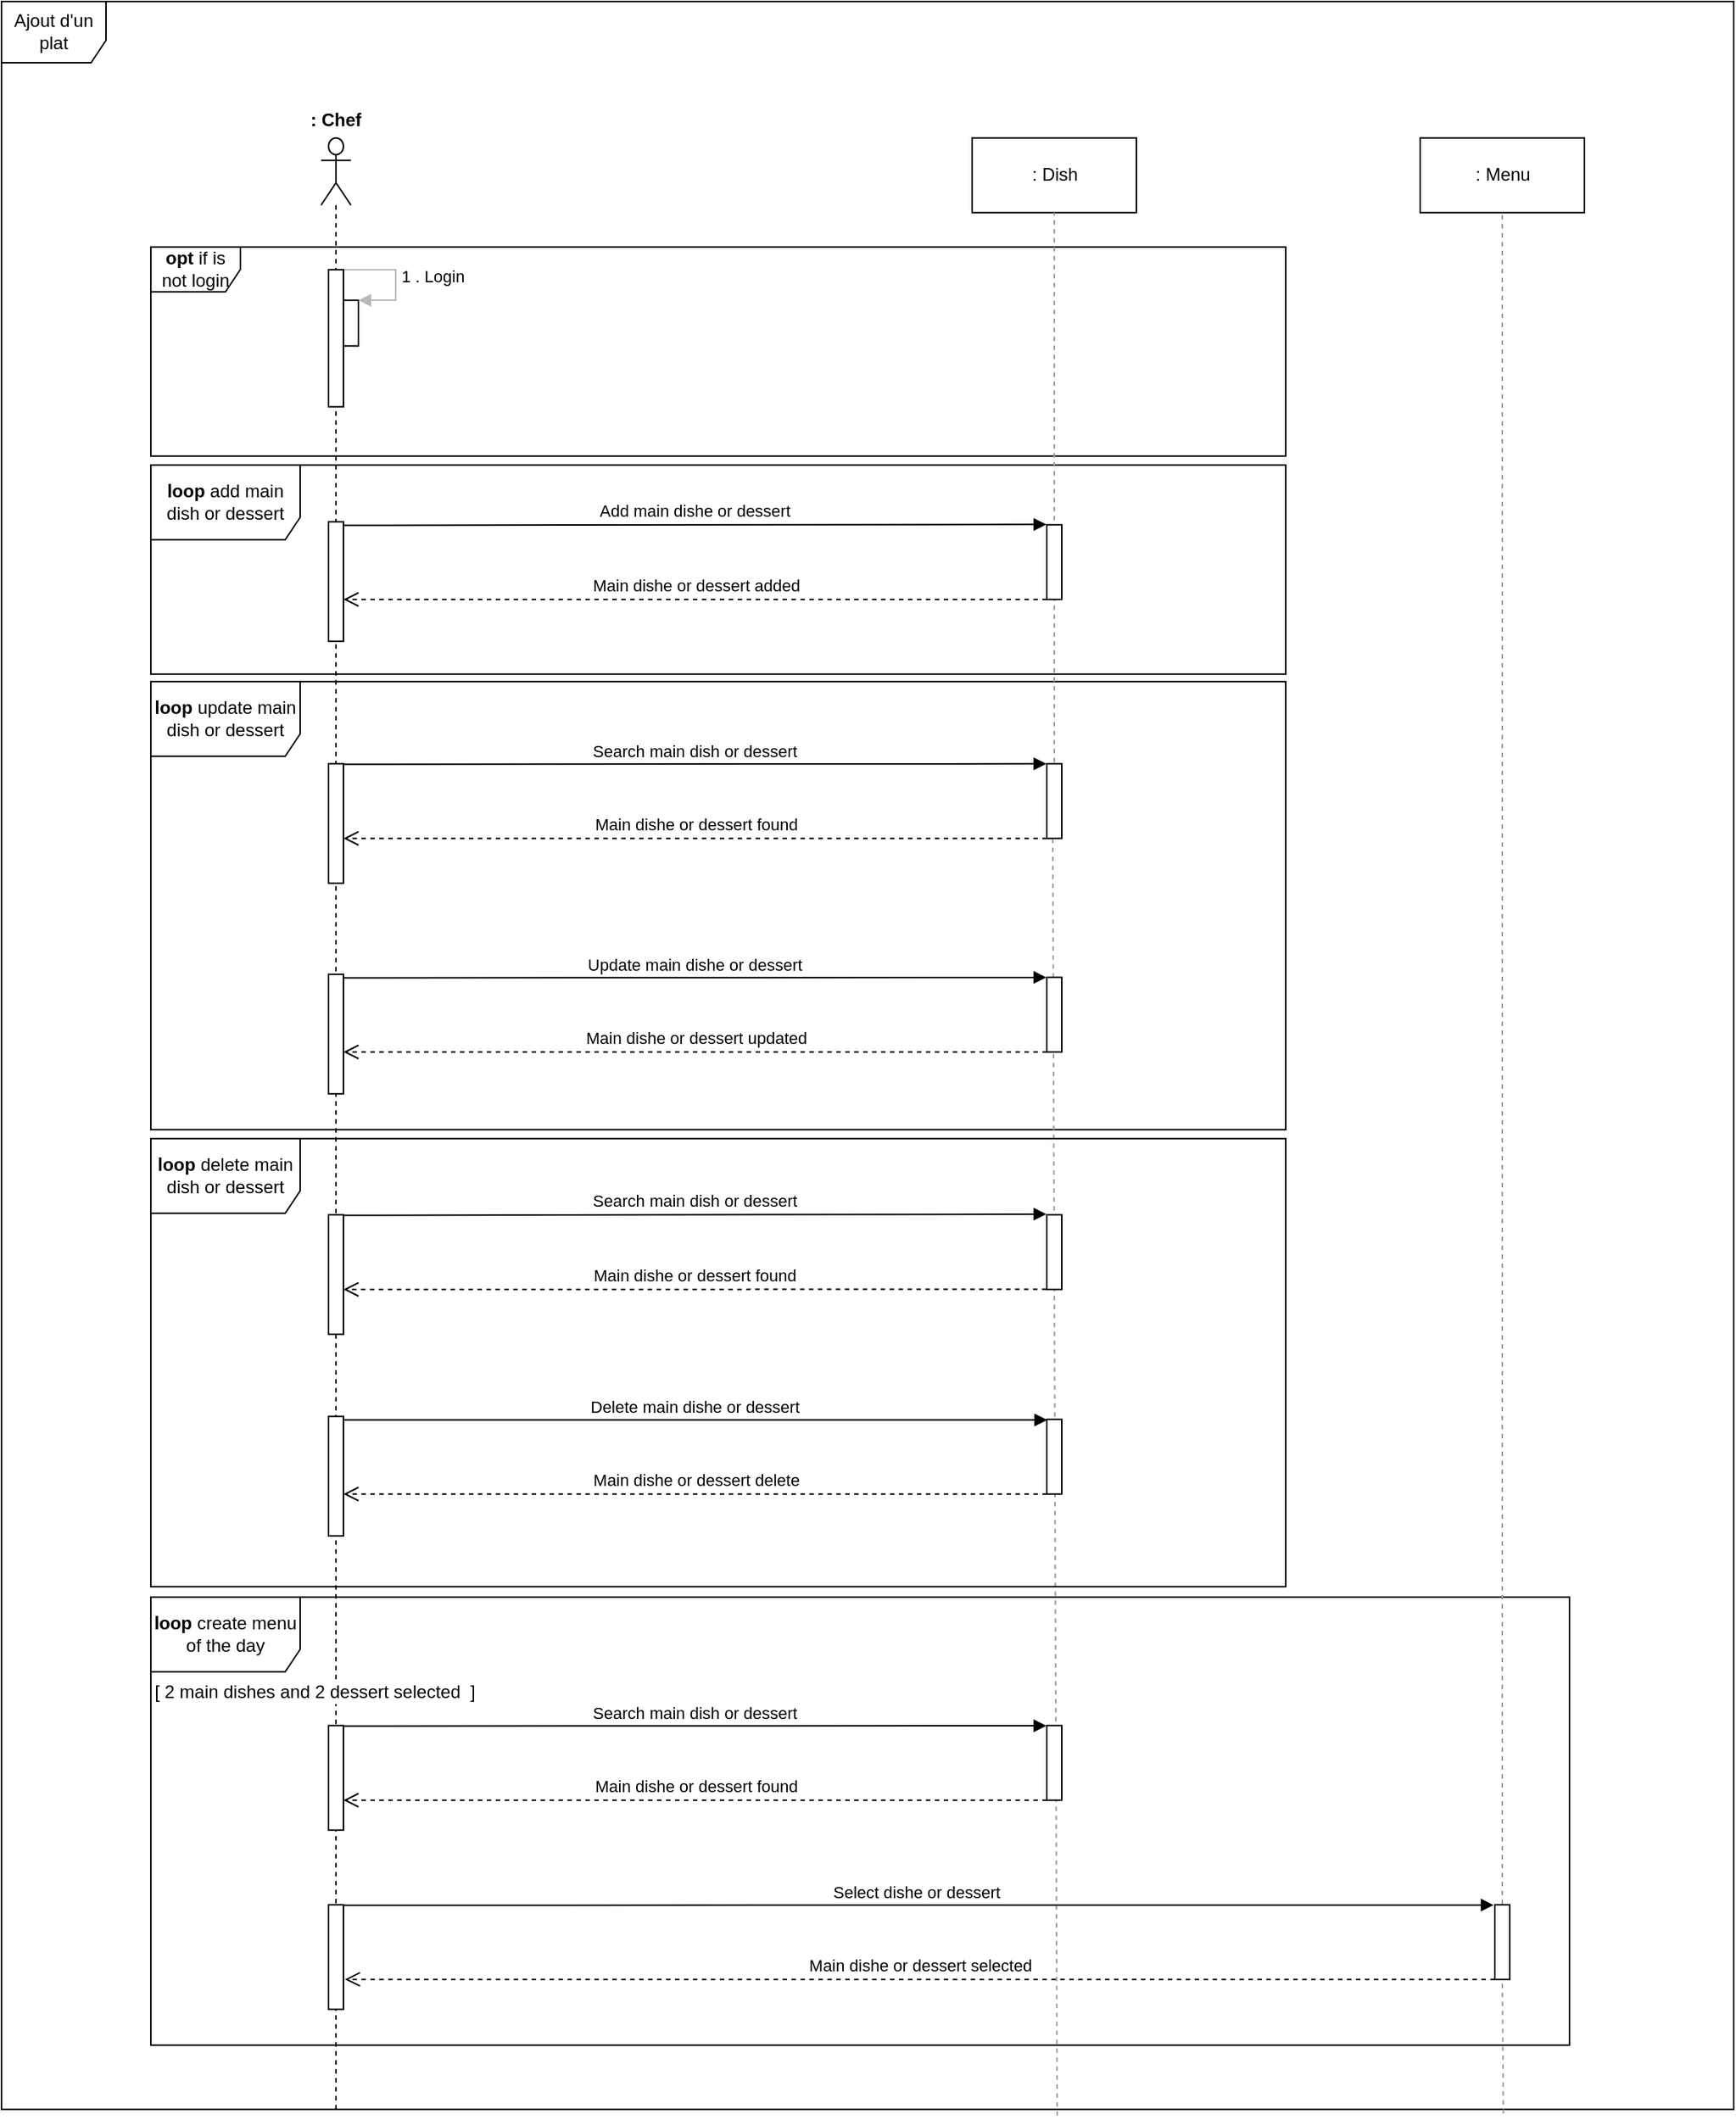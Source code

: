 <mxfile version="15.8.7" type="device" pages="3"><diagram id="Qwx2PCZbd4gVlPcicA2v" name="Ajout d'un plat"><mxGraphModel dx="1422" dy="878" grid="1" gridSize="10" guides="1" tooltips="1" connect="1" arrows="1" fold="1" page="1" pageScale="1" pageWidth="827" pageHeight="1169" math="0" shadow="0"><root><mxCell id="0"/><mxCell id="1" parent="0"/><mxCell id="Jpt-1vU3HZqxbU3Qe0Xy-1" value="Ajout d'un plat" style="shape=umlFrame;whiteSpace=wrap;html=1;fillColor=default;gradientColor=#ffffff;width=70;height=41;" parent="1" vertex="1"><mxGeometry x="320" y="560" width="1160" height="1411.37" as="geometry"/></mxCell><mxCell id="NRa1hZ9kbQNaLW1-5IIh-5" value="&lt;b&gt;loop &lt;/b&gt;update&amp;nbsp;main dish or dessert" style="shape=umlFrame;whiteSpace=wrap;html=1;width=100;height=50;" parent="1" vertex="1"><mxGeometry x="420" y="1015.37" width="760" height="300" as="geometry"/></mxCell><mxCell id="NRa1hZ9kbQNaLW1-5IIh-2" value="&lt;b&gt;loop &lt;/b&gt;add main dish or dessert" style="shape=umlFrame;whiteSpace=wrap;html=1;width=100;height=50;" parent="1" vertex="1"><mxGeometry x="420" y="870.37" width="760" height="140" as="geometry"/></mxCell><mxCell id="NRa1hZ9kbQNaLW1-5IIh-1" value="&lt;b&gt;opt&lt;/b&gt; if is not login" style="shape=umlFrame;whiteSpace=wrap;html=1;width=60;height=30;" parent="1" vertex="1"><mxGeometry x="420" y="724.37" width="760" height="140" as="geometry"/></mxCell><mxCell id="otiOcK7DzcWWvSpCMJY0-2" value=": Dish" style="html=1;" parent="1" vertex="1"><mxGeometry x="970" y="651.37" width="110" height="50" as="geometry"/></mxCell><mxCell id="otiOcK7DzcWWvSpCMJY0-13" value=": Chef" style="text;align=center;fontStyle=1;verticalAlign=middle;spacingLeft=3;spacingRight=3;strokeColor=none;rotatable=0;points=[[0,0.5],[1,0.5]];portConstraint=eastwest;" parent="1" vertex="1"><mxGeometry x="504" y="625.37" width="80" height="26" as="geometry"/></mxCell><mxCell id="otiOcK7DzcWWvSpCMJY0-14" value="" style="endArrow=none;dashed=1;html=1;rounded=0;entryX=0.5;entryY=1;entryDx=0;entryDy=0;strokeColor=#999999;startArrow=none;exitX=0.5;exitY=-0.019;exitDx=0;exitDy=0;exitPerimeter=0;" parent="1" source="NRa1hZ9kbQNaLW1-5IIh-8" target="otiOcK7DzcWWvSpCMJY0-2" edge="1"><mxGeometry width="50" height="50" relative="1" as="geometry"><mxPoint x="1025" y="1038.37" as="sourcePoint"/><mxPoint x="810" y="661.37" as="targetPoint"/></mxGeometry></mxCell><mxCell id="otiOcK7DzcWWvSpCMJY0-18" value="Add main dishe or dessert" style="html=1;verticalAlign=bottom;endArrow=block;rounded=0;exitX=0.986;exitY=0.004;exitDx=0;exitDy=0;exitPerimeter=0;entryX=-0.028;entryY=-0.004;entryDx=0;entryDy=0;entryPerimeter=0;" parent="1" target="otiOcK7DzcWWvSpCMJY0-19" edge="1"><mxGeometry width="80" relative="1" as="geometry"><mxPoint x="548.86" y="910.73" as="sourcePoint"/><mxPoint x="1049" y="910.37" as="targetPoint"/></mxGeometry></mxCell><mxCell id="otiOcK7DzcWWvSpCMJY0-19" value="" style="html=1;points=[];perimeter=orthogonalPerimeter;" parent="1" vertex="1"><mxGeometry x="1020" y="910.37" width="10" height="50" as="geometry"/></mxCell><mxCell id="otiOcK7DzcWWvSpCMJY0-20" value="Main dishe or dessert added" style="html=1;verticalAlign=bottom;endArrow=open;dashed=1;endSize=8;rounded=0;entryX=1;entryY=0.96;entryDx=0;entryDy=0;entryPerimeter=0;" parent="1" edge="1"><mxGeometry relative="1" as="geometry"><mxPoint x="1020" y="960.37" as="sourcePoint"/><mxPoint x="549" y="960.37" as="targetPoint"/></mxGeometry></mxCell><mxCell id="otiOcK7DzcWWvSpCMJY0-25" value="" style="endArrow=none;dashed=1;html=1;rounded=0;entryX=0.4;entryY=1.013;entryDx=0;entryDy=0;strokeColor=#999999;exitX=0.612;exitY=1.003;exitDx=0;exitDy=0;exitPerimeter=0;entryPerimeter=0;" parent="1" edge="1" target="NRa1hZ9kbQNaLW1-5IIh-8"><mxGeometry width="50" height="50" relative="1" as="geometry"><mxPoint x="1026.92" y="1975.604" as="sourcePoint"/><mxPoint x="1022" y="1088.37" as="targetPoint"/></mxGeometry></mxCell><mxCell id="otiOcK7DzcWWvSpCMJY0-15" value="" style="html=1;points=[];perimeter=orthogonalPerimeter;" parent="1" vertex="1"><mxGeometry x="549" y="760.077" width="10" height="30.588" as="geometry"/></mxCell><mxCell id="otiOcK7DzcWWvSpCMJY0-16" value="1 . Login" style="edgeStyle=orthogonalEdgeStyle;html=1;align=left;spacingLeft=2;endArrow=block;rounded=0;entryX=1;entryY=0;strokeColor=#B8B8B8;exitX=1.02;exitY=0.023;exitDx=0;exitDy=0;exitPerimeter=0;" parent="1" edge="1"><mxGeometry relative="1" as="geometry"><mxPoint x="549.2" y="741.052" as="sourcePoint"/><Array as="points"><mxPoint x="549" y="739.645"/><mxPoint x="584" y="739.645"/><mxPoint x="584" y="760.037"/></Array><mxPoint x="559" y="760.037" as="targetPoint"/></mxGeometry></mxCell><mxCell id="otiOcK7DzcWWvSpCMJY0-12" value="" style="shape=umlLifeline;participant=umlActor;perimeter=lifelinePerimeter;whiteSpace=wrap;html=1;container=1;collapsible=0;recursiveResize=0;verticalAlign=top;spacingTop=36;outlineConnect=0;size=45;" parent="1" vertex="1"><mxGeometry x="534" y="651.37" width="20" height="1320" as="geometry"/></mxCell><mxCell id="otiOcK7DzcWWvSpCMJY0-17" value="" style="html=1;points=[];perimeter=orthogonalPerimeter;" parent="otiOcK7DzcWWvSpCMJY0-12" vertex="1"><mxGeometry x="5" y="257" width="10" height="80" as="geometry"/></mxCell><mxCell id="NRa1hZ9kbQNaLW1-5IIh-6" value="" style="html=1;points=[];perimeter=orthogonalPerimeter;" parent="otiOcK7DzcWWvSpCMJY0-12" vertex="1"><mxGeometry x="5" y="419" width="10" height="80" as="geometry"/></mxCell><mxCell id="otiOcK7DzcWWvSpCMJY0-3" value="" style="html=1;points=[];perimeter=orthogonalPerimeter;" parent="1" vertex="1"><mxGeometry x="539" y="739.605" width="10" height="91.765" as="geometry"/></mxCell><mxCell id="NRa1hZ9kbQNaLW1-5IIh-7" value="Search main dish or dessert" style="html=1;verticalAlign=bottom;endArrow=block;rounded=0;exitX=0.986;exitY=0.004;exitDx=0;exitDy=0;exitPerimeter=0;entryX=-0.028;entryY=0.001;entryDx=0;entryDy=0;entryPerimeter=0;" parent="1" target="NRa1hZ9kbQNaLW1-5IIh-8" edge="1"><mxGeometry width="80" relative="1" as="geometry"><mxPoint x="548.86" y="1070.73" as="sourcePoint"/><mxPoint x="1049" y="1070.37" as="targetPoint"/></mxGeometry></mxCell><mxCell id="NRa1hZ9kbQNaLW1-5IIh-8" value="" style="html=1;points=[];perimeter=orthogonalPerimeter;" parent="1" vertex="1"><mxGeometry x="1020" y="1070.37" width="10" height="50" as="geometry"/></mxCell><mxCell id="NRa1hZ9kbQNaLW1-5IIh-9" value="Main dishe or dessert found" style="html=1;verticalAlign=bottom;endArrow=open;dashed=1;endSize=8;rounded=0;entryX=1;entryY=0.96;entryDx=0;entryDy=0;entryPerimeter=0;" parent="1" edge="1"><mxGeometry relative="1" as="geometry"><mxPoint x="1020" y="1120.37" as="sourcePoint"/><mxPoint x="549" y="1120.37" as="targetPoint"/></mxGeometry></mxCell><mxCell id="NRa1hZ9kbQNaLW1-5IIh-10" value="Update main dishe or dessert" style="html=1;verticalAlign=bottom;endArrow=block;rounded=0;exitX=0.986;exitY=0.004;exitDx=0;exitDy=0;exitPerimeter=0;entryX=-0.028;entryY=0.002;entryDx=0;entryDy=0;entryPerimeter=0;" parent="1" target="NRa1hZ9kbQNaLW1-5IIh-11" edge="1"><mxGeometry width="80" relative="1" as="geometry"><mxPoint x="548.86" y="1213.73" as="sourcePoint"/><mxPoint x="1049" y="1213.37" as="targetPoint"/></mxGeometry></mxCell><mxCell id="NRa1hZ9kbQNaLW1-5IIh-11" value="" style="html=1;points=[];perimeter=orthogonalPerimeter;" parent="1" vertex="1"><mxGeometry x="1020" y="1213.37" width="10" height="50" as="geometry"/></mxCell><mxCell id="NRa1hZ9kbQNaLW1-5IIh-12" value="Main dishe or dessert updated" style="html=1;verticalAlign=bottom;endArrow=open;dashed=1;endSize=8;rounded=0;entryX=1;entryY=0.96;entryDx=0;entryDy=0;entryPerimeter=0;" parent="1" edge="1"><mxGeometry relative="1" as="geometry"><mxPoint x="1020" y="1263.37" as="sourcePoint"/><mxPoint x="549" y="1263.37" as="targetPoint"/></mxGeometry></mxCell><mxCell id="NRa1hZ9kbQNaLW1-5IIh-13" value="" style="html=1;points=[];perimeter=orthogonalPerimeter;" parent="1" vertex="1"><mxGeometry x="539" y="1211.37" width="10" height="80" as="geometry"/></mxCell><mxCell id="NRa1hZ9kbQNaLW1-5IIh-14" value="&lt;b&gt;loop &lt;/b&gt;delete main dish or dessert" style="shape=umlFrame;whiteSpace=wrap;html=1;width=100;height=50;" parent="1" vertex="1"><mxGeometry x="420" y="1321.37" width="760" height="300" as="geometry"/></mxCell><mxCell id="NRa1hZ9kbQNaLW1-5IIh-15" value="Search main dish or dessert" style="html=1;verticalAlign=bottom;endArrow=block;rounded=0;exitX=0.986;exitY=0.004;exitDx=0;exitDy=0;exitPerimeter=0;entryX=-0.028;entryY=-0.008;entryDx=0;entryDy=0;entryPerimeter=0;" parent="1" target="NRa1hZ9kbQNaLW1-5IIh-22" edge="1"><mxGeometry width="80" relative="1" as="geometry"><mxPoint x="548.86" y="1372.73" as="sourcePoint"/><mxPoint x="1049" y="1372.37" as="targetPoint"/></mxGeometry></mxCell><mxCell id="NRa1hZ9kbQNaLW1-5IIh-16" value="Main dishe or dessert found" style="html=1;verticalAlign=bottom;endArrow=open;dashed=1;endSize=8;rounded=0;exitX=-0.028;exitY=0.998;exitDx=0;exitDy=0;exitPerimeter=0;entryX=1;entryY=0.96;entryDx=0;entryDy=0;entryPerimeter=0;" parent="1" source="NRa1hZ9kbQNaLW1-5IIh-22" edge="1"><mxGeometry relative="1" as="geometry"><mxPoint x="1049" y="1422.37" as="sourcePoint"/><mxPoint x="549" y="1422.37" as="targetPoint"/></mxGeometry></mxCell><mxCell id="NRa1hZ9kbQNaLW1-5IIh-17" value="Delete main dishe or dessert" style="html=1;verticalAlign=bottom;endArrow=block;rounded=0;exitX=0.986;exitY=0.004;exitDx=0;exitDy=0;exitPerimeter=0;entryX=0.028;entryY=0.008;entryDx=0;entryDy=0;entryPerimeter=0;" parent="1" target="NRa1hZ9kbQNaLW1-5IIh-18" edge="1"><mxGeometry width="80" relative="1" as="geometry"><mxPoint x="548.86" y="1509.73" as="sourcePoint"/><mxPoint x="1049" y="1509.37" as="targetPoint"/></mxGeometry></mxCell><mxCell id="NRa1hZ9kbQNaLW1-5IIh-18" value="" style="html=1;points=[];perimeter=orthogonalPerimeter;" parent="1" vertex="1"><mxGeometry x="1020" y="1509.37" width="10" height="50" as="geometry"/></mxCell><mxCell id="NRa1hZ9kbQNaLW1-5IIh-19" value="Main dishe or dessert delete" style="html=1;verticalAlign=bottom;endArrow=open;dashed=1;endSize=8;rounded=0;entryX=1;entryY=0.96;entryDx=0;entryDy=0;entryPerimeter=0;" parent="1" edge="1"><mxGeometry relative="1" as="geometry"><mxPoint x="1020" y="1559.37" as="sourcePoint"/><mxPoint x="549" y="1559.37" as="targetPoint"/></mxGeometry></mxCell><mxCell id="NRa1hZ9kbQNaLW1-5IIh-20" value="" style="html=1;points=[];perimeter=orthogonalPerimeter;" parent="1" vertex="1"><mxGeometry x="539" y="1507.37" width="10" height="80" as="geometry"/></mxCell><mxCell id="NRa1hZ9kbQNaLW1-5IIh-21" value="" style="html=1;points=[];perimeter=orthogonalPerimeter;" parent="1" vertex="1"><mxGeometry x="539" y="1372.37" width="10" height="80" as="geometry"/></mxCell><mxCell id="NRa1hZ9kbQNaLW1-5IIh-22" value="" style="html=1;points=[];perimeter=orthogonalPerimeter;" parent="1" vertex="1"><mxGeometry x="1020" y="1372.37" width="10" height="50" as="geometry"/></mxCell><mxCell id="NRa1hZ9kbQNaLW1-5IIh-23" value="&lt;b&gt;loop &lt;/b&gt;create menu of the day" style="shape=umlFrame;whiteSpace=wrap;html=1;width=100;height=50;" parent="1" vertex="1"><mxGeometry x="420" y="1628.37" width="950" height="300" as="geometry"/></mxCell><mxCell id="NRa1hZ9kbQNaLW1-5IIh-24" value="[ 2 main dishes and 2 dessert selected&amp;nbsp; ]" style="text;html=1;strokeColor=none;fillColor=none;align=center;verticalAlign=middle;whiteSpace=wrap;rounded=0;labelBackgroundColor=default;" parent="1" vertex="1"><mxGeometry x="420" y="1691.37" width="220" as="geometry"/></mxCell><mxCell id="NRa1hZ9kbQNaLW1-5IIh-25" value="" style="html=1;points=[];perimeter=orthogonalPerimeter;" parent="1" vertex="1"><mxGeometry x="539" y="1714.37" width="10" height="70" as="geometry"/></mxCell><mxCell id="NRa1hZ9kbQNaLW1-5IIh-26" value="Search main dish or dessert" style="html=1;verticalAlign=bottom;endArrow=block;rounded=0;exitX=0.986;exitY=0.004;exitDx=0;exitDy=0;exitPerimeter=0;entryX=-0.028;entryY=0.003;entryDx=0;entryDy=0;entryPerimeter=0;" parent="1" target="NRa1hZ9kbQNaLW1-5IIh-27" edge="1"><mxGeometry width="80" relative="1" as="geometry"><mxPoint x="548.86" y="1714.73" as="sourcePoint"/><mxPoint x="1049" y="1714.37" as="targetPoint"/></mxGeometry></mxCell><mxCell id="NRa1hZ9kbQNaLW1-5IIh-27" value="" style="html=1;points=[];perimeter=orthogonalPerimeter;" parent="1" vertex="1"><mxGeometry x="1020" y="1714.37" width="10" height="50" as="geometry"/></mxCell><mxCell id="NRa1hZ9kbQNaLW1-5IIh-28" value="Main dishe or dessert found" style="html=1;verticalAlign=bottom;endArrow=open;dashed=1;endSize=8;rounded=0;entryX=1;entryY=0.96;entryDx=0;entryDy=0;entryPerimeter=0;" parent="1" edge="1"><mxGeometry relative="1" as="geometry"><mxPoint x="1020" y="1764.37" as="sourcePoint"/><mxPoint x="549" y="1764.37" as="targetPoint"/></mxGeometry></mxCell><mxCell id="NRa1hZ9kbQNaLW1-5IIh-29" value=": Menu" style="html=1;" parent="1" vertex="1"><mxGeometry x="1270" y="651.37" width="110" height="50" as="geometry"/></mxCell><mxCell id="NRa1hZ9kbQNaLW1-5IIh-30" value="" style="endArrow=none;dashed=1;html=1;rounded=0;entryX=0.5;entryY=1;entryDx=0;entryDy=0;strokeColor=#999999;startArrow=none;exitX=0.5;exitY=-0.007;exitDx=0;exitDy=0;exitPerimeter=0;" parent="1" source="NRa1hZ9kbQNaLW1-5IIh-33" target="NRa1hZ9kbQNaLW1-5IIh-29" edge="1"><mxGeometry width="50" height="50" relative="1" as="geometry"><mxPoint x="1328" y="1751.37" as="sourcePoint"/><mxPoint x="1324.5" y="701.37" as="targetPoint"/></mxGeometry></mxCell><mxCell id="NRa1hZ9kbQNaLW1-5IIh-31" value="Select dishe or dessert&amp;nbsp;" style="html=1;verticalAlign=bottom;endArrow=block;rounded=0;exitX=0.986;exitY=0.004;exitDx=0;exitDy=0;exitPerimeter=0;entryX=-0.077;entryY=0.004;entryDx=0;entryDy=0;entryPerimeter=0;" parent="1" target="NRa1hZ9kbQNaLW1-5IIh-33" edge="1"><mxGeometry width="80" relative="1" as="geometry"><mxPoint x="548.86" y="1834.73" as="sourcePoint"/><mxPoint x="1349" y="1835.07" as="targetPoint"/></mxGeometry></mxCell><mxCell id="NRa1hZ9kbQNaLW1-5IIh-32" value="" style="html=1;points=[];perimeter=orthogonalPerimeter;" parent="1" vertex="1"><mxGeometry x="539" y="1834.37" width="10" height="70" as="geometry"/></mxCell><mxCell id="NRa1hZ9kbQNaLW1-5IIh-33" value="" style="html=1;points=[];perimeter=orthogonalPerimeter;" parent="1" vertex="1"><mxGeometry x="1320" y="1834.37" width="10" height="50" as="geometry"/></mxCell><mxCell id="NRa1hZ9kbQNaLW1-5IIh-34" value="" style="endArrow=none;dashed=1;html=1;rounded=0;entryX=0.5;entryY=1;entryDx=0;entryDy=0;strokeColor=#999999;startArrow=none;exitX=0.867;exitY=1.002;exitDx=0;exitDy=0;exitPerimeter=0;" parent="1" source="Jpt-1vU3HZqxbU3Qe0Xy-1" target="NRa1hZ9kbQNaLW1-5IIh-33" edge="1"><mxGeometry width="50" height="50" relative="1" as="geometry"><mxPoint x="1325.32" y="2383.191" as="sourcePoint"/><mxPoint x="1324.5" y="701.37" as="targetPoint"/></mxGeometry></mxCell><mxCell id="NRa1hZ9kbQNaLW1-5IIh-35" value="Main dishe or dessert selected" style="html=1;verticalAlign=bottom;endArrow=open;dashed=1;endSize=8;rounded=0;entryX=1.1;entryY=0.714;entryDx=0;entryDy=0;entryPerimeter=0;" parent="1" target="NRa1hZ9kbQNaLW1-5IIh-32" edge="1"><mxGeometry relative="1" as="geometry"><mxPoint x="1320" y="1884.37" as="sourcePoint"/><mxPoint x="849" y="1884.37" as="targetPoint"/></mxGeometry></mxCell></root></mxGraphModel></diagram><diagram id="TJFTGIULbpFzrKJnVPvH" name="Création d'une commande"><mxGraphModel dx="6340" dy="2927" grid="1" gridSize="10" guides="1" tooltips="1" connect="1" arrows="1" fold="1" page="1" pageScale="1" pageWidth="1600" pageHeight="1200" math="0" shadow="0"><root><mxCell id="CDpxY16rsRdZjQZwqnW6-0"/><mxCell id="CDpxY16rsRdZjQZwqnW6-1" parent="CDpxY16rsRdZjQZwqnW6-0"/><mxCell id="PuohsFw9YrCIgMq87m1H-28" value="&lt;b&gt;opt&amp;nbsp;&lt;/b&gt;track the deliverer" style="shape=umlFrame;whiteSpace=wrap;html=1;width=80;height=40;" parent="CDpxY16rsRdZjQZwqnW6-1" vertex="1"><mxGeometry x="-927" y="3034" width="1697.0" height="192" as="geometry"/></mxCell><mxCell id="tHCK7RBc0Ovz279Czh9J-0" value="Création d'une commande" style="shape=umlFrame;whiteSpace=wrap;html=1;fillColor=default;gradientColor=#ffffff;width=90;height=60;" parent="CDpxY16rsRdZjQZwqnW6-1" vertex="1"><mxGeometry x="-1120" y="400" width="2200" height="2910" as="geometry"/></mxCell><mxCell id="ZKfPLkK1OXt5Io48ByHJ-31" value="&lt;b&gt;seq&lt;/b&gt;&amp;nbsp; order" style="shape=umlFrame;whiteSpace=wrap;html=1;width=89;height=35;" parent="CDpxY16rsRdZjQZwqnW6-1" vertex="1"><mxGeometry x="-927" y="873" width="1357" height="1577" as="geometry"/></mxCell><mxCell id="sD-hcmOLgMY_fbXsBIZz-15" value="" style="endArrow=none;dashed=1;html=1;rounded=0;fontSize=11;strokeColor=#6B6B6B;startArrow=none;entryX=0.5;entryY=1;entryDx=0;entryDy=0;exitX=0.788;exitY=1;exitDx=0;exitDy=0;exitPerimeter=0;" parent="CDpxY16rsRdZjQZwqnW6-1" edge="1"><mxGeometry width="50" height="50" relative="1" as="geometry"><mxPoint x="476.6" y="3310" as="sourcePoint"/><mxPoint x="472" y="552" as="targetPoint"/></mxGeometry></mxCell><mxCell id="ZKfPLkK1OXt5Io48ByHJ-4" value="" style="shape=umlLifeline;participant=umlActor;perimeter=lifelinePerimeter;whiteSpace=wrap;html=1;container=0;collapsible=0;recursiveResize=0;verticalAlign=top;spacingTop=36;outlineConnect=0;size=45;direction=west;horizontal=1;flipV=1;strokeColor=#6B6B6B;" parent="CDpxY16rsRdZjQZwqnW6-1" vertex="1"><mxGeometry x="-831" y="512" width="20" height="2798" as="geometry"/></mxCell><mxCell id="Sr3CMki4XJNTczAsXng1-0" value="" style="html=1;points=[];perimeter=orthogonalPerimeter;labelBackgroundColor=default;fillColor=default;strokeColor=#030303;" parent="CDpxY16rsRdZjQZwqnW6-1" vertex="1"><mxGeometry x="-826" y="1173" width="10" height="1997" as="geometry"/></mxCell><mxCell id="PuohsFw9YrCIgMq87m1H-13" value="&lt;b&gt;loop&lt;/b&gt;&amp;nbsp;find a deliverer" style="shape=umlFrame;whiteSpace=wrap;html=1;width=89;height=35;" parent="CDpxY16rsRdZjQZwqnW6-1" vertex="1"><mxGeometry x="-210" y="2465" width="1170" height="565" as="geometry"/></mxCell><mxCell id="PuohsFw9YrCIgMq87m1H-34" value="" style="endArrow=none;dashed=1;html=1;rounded=0;entryX=0.503;entryY=1;entryDx=0;entryDy=0;entryPerimeter=0;exitX=0.463;exitY=1.001;exitDx=0;exitDy=0;exitPerimeter=0;startArrow=none;" parent="CDpxY16rsRdZjQZwqnW6-1" source="UhH9wX0ABO2CvJPjWRmb-5" target="ZKfPLkK1OXt5Io48ByHJ-45" edge="1"><mxGeometry width="50" height="50" relative="1" as="geometry"><mxPoint x="-77" y="3103" as="sourcePoint"/><mxPoint x="-147" y="2883" as="targetPoint"/></mxGeometry></mxCell><mxCell id="UhH9wX0ABO2CvJPjWRmb-5" value="" style="html=1;points=[];perimeter=orthogonalPerimeter;fillColor=default;" parent="CDpxY16rsRdZjQZwqnW6-1" vertex="1"><mxGeometry x="-82" y="2505" width="10" height="414" as="geometry"/></mxCell><mxCell id="PuohsFw9YrCIgMq87m1H-1" value="&lt;b&gt;alt &lt;/b&gt;choose payment method" style="shape=umlFrame;whiteSpace=wrap;html=1;width=100;height=47;" parent="CDpxY16rsRdZjQZwqnW6-1" vertex="1"><mxGeometry x="-910" y="1953" width="1190" height="360" as="geometry"/></mxCell><mxCell id="Sr3CMki4XJNTczAsXng1-2" value="" style="endArrow=none;dashed=1;html=1;rounded=0;entryX=0.445;entryY=1.001;entryDx=0;entryDy=0;startArrow=none;entryPerimeter=0;exitX=0.622;exitY=1;exitDx=0;exitDy=0;exitPerimeter=0;strokeColor=#6B6B6B;" parent="CDpxY16rsRdZjQZwqnW6-1" source="tHCK7RBc0Ovz279Czh9J-0" edge="1"><mxGeometry width="50" height="50" relative="1" as="geometry"><mxPoint x="233" y="3103" as="sourcePoint"/><mxPoint x="233.0" y="554" as="targetPoint"/></mxGeometry></mxCell><mxCell id="ZKfPLkK1OXt5Io48ByHJ-41" value="" style="html=1;points=[];perimeter=orthogonalPerimeter;" parent="CDpxY16rsRdZjQZwqnW6-1" vertex="1"><mxGeometry x="-826" y="1176" width="10" height="750" as="geometry"/></mxCell><mxCell id="ZKfPLkK1OXt5Io48ByHJ-32" value="&lt;b&gt;opt&lt;/b&gt; if client not connected" style="shape=umlFrame;whiteSpace=wrap;html=1;width=86;height=40;" parent="CDpxY16rsRdZjQZwqnW6-1" vertex="1"><mxGeometry x="-916" y="917" width="912" height="236" as="geometry"/></mxCell><mxCell id="ZKfPLkK1OXt5Io48ByHJ-47" value="&lt;b&gt;alt add delivery informations&lt;/b&gt;" style="shape=umlFrame;whiteSpace=wrap;html=1;width=93;height=42;" parent="CDpxY16rsRdZjQZwqnW6-1" vertex="1"><mxGeometry x="-915" y="1266" width="1015" height="534" as="geometry"/></mxCell><mxCell id="ZKfPLkK1OXt5Io48ByHJ-36" value="" style="html=1;points=[];perimeter=orthogonalPerimeter;" parent="CDpxY16rsRdZjQZwqnW6-1" vertex="1"><mxGeometry x="-826" y="1012" width="10" height="59" as="geometry"/></mxCell><mxCell id="sD-hcmOLgMY_fbXsBIZz-3" value="&lt;span style=&quot;color: rgb(0 , 0 , 0) ; font-family: &amp;#34;helvetica&amp;#34; ; font-size: 11px ; font-style: normal ; font-weight: 400 ; letter-spacing: normal ; text-align: center ; text-indent: 0px ; text-transform: none ; word-spacing: 0px ; background-color: rgb(255 , 255 , 255) ; display: inline ; float: none&quot;&gt;Payment validated&lt;/span&gt;" style="html=1;verticalAlign=bottom;endArrow=open;dashed=1;endSize=8;rounded=0;entryX=0.9;entryY=0.732;entryDx=0;entryDy=0;entryPerimeter=0;exitX=-0.08;exitY=0.478;exitDx=0;exitDy=0;exitPerimeter=0;" parent="CDpxY16rsRdZjQZwqnW6-1" edge="1"><mxGeometry relative="1" as="geometry"><mxPoint x="227.2" y="2282.932" as="sourcePoint"/><mxPoint x="-817" y="2282.44" as="targetPoint"/></mxGeometry></mxCell><mxCell id="sD-hcmOLgMY_fbXsBIZz-4" value="Ask for card payment" style="html=1;verticalAlign=bottom;endArrow=block;rounded=0;startArrow=none;entryX=0;entryY=0.596;entryDx=0;entryDy=0;entryPerimeter=0;" parent="CDpxY16rsRdZjQZwqnW6-1" edge="1"><mxGeometry width="80" relative="1" as="geometry"><mxPoint x="-816" y="2208" as="sourcePoint"/><mxPoint x="228" y="2208.024" as="targetPoint"/></mxGeometry></mxCell><mxCell id="sD-hcmOLgMY_fbXsBIZz-10" value="&lt;span style=&quot;font-size: 12px&quot;&gt;: Deliverer&lt;br&gt;&lt;/span&gt;" style="html=1;fontSize=11;" parent="CDpxY16rsRdZjQZwqnW6-1" vertex="1"><mxGeometry x="428" y="512" width="90" height="40" as="geometry"/></mxCell><mxCell id="sD-hcmOLgMY_fbXsBIZz-14" value="&lt;span style=&quot;font-size: 12px&quot;&gt;&amp;lt;&amp;lt; API GEOLOC &amp;gt;&amp;gt;&lt;br&gt;&lt;/span&gt;" style="html=1;fontSize=11;" parent="CDpxY16rsRdZjQZwqnW6-1" vertex="1"><mxGeometry x="585" y="514" width="123" height="40" as="geometry"/></mxCell><mxCell id="ZKfPLkK1OXt5Io48ByHJ-0" value="&lt;b&gt;loop&lt;/b&gt; create carte" style="shape=umlFrame;whiteSpace=wrap;html=1;width=89;height=35;" parent="CDpxY16rsRdZjQZwqnW6-1" vertex="1"><mxGeometry x="-927" y="575" width="745" height="269" as="geometry"/></mxCell><mxCell id="ZKfPLkK1OXt5Io48ByHJ-2" value=": Menu" style="html=1;fontSize=11;" parent="CDpxY16rsRdZjQZwqnW6-1" vertex="1"><mxGeometry x="-661" y="512" width="80" height="40" as="geometry"/></mxCell><mxCell id="ZKfPLkK1OXt5Io48ByHJ-3" value=": Dishe" style="html=1;fontSize=11;" parent="CDpxY16rsRdZjQZwqnW6-1" vertex="1"><mxGeometry x="-458" y="514" width="80" height="40" as="geometry"/></mxCell><mxCell id="ZKfPLkK1OXt5Io48ByHJ-7" value=": Client" style="text;align=center;fontStyle=1;verticalAlign=middle;spacingLeft=3;spacingRight=3;strokeColor=none;rotatable=0;points=[[0,0.5],[1,0.5]];portConstraint=eastwest;" parent="CDpxY16rsRdZjQZwqnW6-1" vertex="1"><mxGeometry x="-861" y="488" width="80" height="26" as="geometry"/></mxCell><mxCell id="ZKfPLkK1OXt5Io48ByHJ-8" value="" style="html=1;points=[];perimeter=orthogonalPerimeter;" parent="CDpxY16rsRdZjQZwqnW6-1" vertex="1"><mxGeometry x="-826" y="610" width="10" height="80" as="geometry"/></mxCell><mxCell id="ZKfPLkK1OXt5Io48ByHJ-9" value="" style="endArrow=none;dashed=1;html=1;rounded=0;exitX=0.44;exitY=-0.002;exitDx=0;exitDy=0;exitPerimeter=0;startArrow=none;entryX=0.5;entryY=1;entryDx=0;entryDy=0;" parent="CDpxY16rsRdZjQZwqnW6-1" source="ZKfPLkK1OXt5Io48ByHJ-14" target="ZKfPLkK1OXt5Io48ByHJ-2" edge="1"><mxGeometry width="50" height="50" relative="1" as="geometry"><mxPoint x="-624.48" y="673.32" as="sourcePoint"/><mxPoint x="-624" y="553" as="targetPoint"/></mxGeometry></mxCell><mxCell id="ZKfPLkK1OXt5Io48ByHJ-10" value="" style="endArrow=none;dashed=1;html=1;rounded=0;entryX=0.529;entryY=1;entryDx=0;entryDy=0;exitX=0.433;exitY=-0.003;exitDx=0;exitDy=0;exitPerimeter=0;startArrow=none;entryPerimeter=0;" parent="CDpxY16rsRdZjQZwqnW6-1" source="ZKfPLkK1OXt5Io48ByHJ-19" target="ZKfPLkK1OXt5Io48ByHJ-3" edge="1"><mxGeometry width="50" height="50" relative="1" as="geometry"><mxPoint x="-412.44" y="2038.18" as="sourcePoint"/><mxPoint x="-419" y="554" as="targetPoint"/></mxGeometry></mxCell><mxCell id="ZKfPLkK1OXt5Io48ByHJ-12" value="" style="endArrow=none;dashed=1;html=1;rounded=0;entryX=0.152;entryY=1.004;entryDx=0;entryDy=0;strokeColor=#6B6B6B;entryPerimeter=0;exitX=0.227;exitY=1;exitDx=0;exitDy=0;exitPerimeter=0;" parent="CDpxY16rsRdZjQZwqnW6-1" source="tHCK7RBc0Ovz279Czh9J-0" edge="1"><mxGeometry width="50" height="50" relative="1" as="geometry"><mxPoint x="-621" y="3063" as="sourcePoint"/><mxPoint x="-621" y="673" as="targetPoint"/></mxGeometry></mxCell><mxCell id="ZKfPLkK1OXt5Io48ByHJ-15" value="Ask for dishes in menu" style="html=1;verticalAlign=bottom;endArrow=block;entryX=0;entryY=0;rounded=0;exitX=0.9;exitY=0;exitDx=0;exitDy=0;exitPerimeter=0;" parent="CDpxY16rsRdZjQZwqnW6-1" source="ZKfPLkK1OXt5Io48ByHJ-8" target="ZKfPLkK1OXt5Io48ByHJ-14" edge="1"><mxGeometry relative="1" as="geometry"><mxPoint x="-761" y="641" as="sourcePoint"/></mxGeometry></mxCell><mxCell id="ZKfPLkK1OXt5Io48ByHJ-16" value="Return dishes in menu" style="html=1;verticalAlign=bottom;endArrow=open;dashed=1;endSize=8;exitX=0;exitY=0.95;rounded=0;" parent="CDpxY16rsRdZjQZwqnW6-1" source="ZKfPLkK1OXt5Io48ByHJ-14" edge="1"><mxGeometry relative="1" as="geometry"><mxPoint x="-815" y="686" as="targetPoint"/></mxGeometry></mxCell><mxCell id="ZKfPLkK1OXt5Io48ByHJ-14" value="" style="html=1;points=[];perimeter=orthogonalPerimeter;" parent="CDpxY16rsRdZjQZwqnW6-1" vertex="1"><mxGeometry x="-626" y="610" width="10" height="80" as="geometry"/></mxCell><mxCell id="ZKfPLkK1OXt5Io48ByHJ-20" value="Ask for dishes" style="html=1;verticalAlign=bottom;endArrow=block;entryX=0;entryY=0;rounded=0;" parent="CDpxY16rsRdZjQZwqnW6-1" source="ZKfPLkK1OXt5Io48ByHJ-14" target="ZKfPLkK1OXt5Io48ByHJ-19" edge="1"><mxGeometry relative="1" as="geometry"><mxPoint x="-492" y="613" as="sourcePoint"/></mxGeometry></mxCell><mxCell id="ZKfPLkK1OXt5Io48ByHJ-21" value="Return dishes" style="html=1;verticalAlign=bottom;endArrow=open;dashed=1;endSize=8;exitX=0;exitY=0.95;rounded=0;" parent="CDpxY16rsRdZjQZwqnW6-1" source="ZKfPLkK1OXt5Io48ByHJ-19" target="ZKfPLkK1OXt5Io48ByHJ-14" edge="1"><mxGeometry relative="1" as="geometry"><mxPoint x="-492" y="689" as="targetPoint"/></mxGeometry></mxCell><mxCell id="ZKfPLkK1OXt5Io48ByHJ-19" value="" style="html=1;points=[];perimeter=orthogonalPerimeter;" parent="CDpxY16rsRdZjQZwqnW6-1" vertex="1"><mxGeometry x="-420" y="624.5" width="10" height="51" as="geometry"/></mxCell><mxCell id="ZKfPLkK1OXt5Io48ByHJ-22" value="" style="endArrow=none;dashed=1;html=1;rounded=0;entryX=0.5;entryY=1;entryDx=0;entryDy=0;strokeColor=#6B6B6B;" parent="CDpxY16rsRdZjQZwqnW6-1" target="ZKfPLkK1OXt5Io48ByHJ-19" edge="1"><mxGeometry width="50" height="50" relative="1" as="geometry"><mxPoint x="-415" y="3310" as="sourcePoint"/><mxPoint x="-419" y="554" as="targetPoint"/></mxGeometry></mxCell><mxCell id="ZKfPLkK1OXt5Io48ByHJ-24" value=": Cart" style="html=1;fontSize=11;" parent="CDpxY16rsRdZjQZwqnW6-1" vertex="1"><mxGeometry x="-289" y="514" width="80" height="40" as="geometry"/></mxCell><mxCell id="ZKfPLkK1OXt5Io48ByHJ-25" value="" style="endArrow=none;dashed=1;html=1;rounded=0;entryX=0.5;entryY=1;entryDx=0;entryDy=0;exitX=0.45;exitY=-0.002;exitDx=0;exitDy=0;exitPerimeter=0;startArrow=none;" parent="CDpxY16rsRdZjQZwqnW6-1" source="ZKfPLkK1OXt5Io48ByHJ-26" edge="1"><mxGeometry width="50" height="50" relative="1" as="geometry"><mxPoint x="-240.0" y="1931.68" as="sourcePoint"/><mxPoint x="-244.56" y="552" as="targetPoint"/></mxGeometry></mxCell><mxCell id="ZKfPLkK1OXt5Io48ByHJ-27" value="Add main dishe or dessert to cary" style="html=1;verticalAlign=bottom;endArrow=block;entryX=0;entryY=0;rounded=0;exitX=0.9;exitY=-0.002;exitDx=0;exitDy=0;exitPerimeter=0;" parent="CDpxY16rsRdZjQZwqnW6-1" source="ZKfPLkK1OXt5Io48ByHJ-29" target="ZKfPLkK1OXt5Io48ByHJ-26" edge="1"><mxGeometry relative="1" as="geometry"><mxPoint x="-320" y="733" as="sourcePoint"/></mxGeometry></mxCell><mxCell id="ZKfPLkK1OXt5Io48ByHJ-28" value="Main dishe or dessert added to cart" style="html=1;verticalAlign=bottom;endArrow=open;dashed=1;endSize=8;rounded=0;entryX=0.983;entryY=0.967;entryDx=0;entryDy=0;entryPerimeter=0;" parent="CDpxY16rsRdZjQZwqnW6-1" target="ZKfPLkK1OXt5Io48ByHJ-29" edge="1"><mxGeometry relative="1" as="geometry"><mxPoint x="-320" y="809" as="targetPoint"/><mxPoint x="-244" y="819" as="sourcePoint"/></mxGeometry></mxCell><mxCell id="ZKfPLkK1OXt5Io48ByHJ-29" value="" style="html=1;points=[];perimeter=orthogonalPerimeter;" parent="CDpxY16rsRdZjQZwqnW6-1" vertex="1"><mxGeometry x="-826" y="742" width="10" height="80" as="geometry"/></mxCell><mxCell id="ZKfPLkK1OXt5Io48ByHJ-26" value="" style="html=1;points=[];perimeter=orthogonalPerimeter;" parent="CDpxY16rsRdZjQZwqnW6-1" vertex="1"><mxGeometry x="-249" y="742" width="10" height="78" as="geometry"/></mxCell><mxCell id="ZKfPLkK1OXt5Io48ByHJ-30" value="" style="endArrow=none;dashed=1;html=1;rounded=0;entryX=0.5;entryY=1;entryDx=0;entryDy=0;strokeColor=#6B6B6B;exitX=0.398;exitY=1.001;exitDx=0;exitDy=0;exitPerimeter=0;" parent="CDpxY16rsRdZjQZwqnW6-1" source="tHCK7RBc0Ovz279Czh9J-0" target="ZKfPLkK1OXt5Io48ByHJ-26" edge="1"><mxGeometry width="50" height="50" relative="1" as="geometry"><mxPoint x="-244" y="3103" as="sourcePoint"/><mxPoint x="-244.56" y="552.0" as="targetPoint"/></mxGeometry></mxCell><mxCell id="ZKfPLkK1OXt5Io48ByHJ-33" value="&lt;b&gt;opt&lt;/b&gt; if client not registered" style="shape=umlFrame;whiteSpace=wrap;html=1;width=86;height=40;" parent="CDpxY16rsRdZjQZwqnW6-1" vertex="1"><mxGeometry x="-906" y="966" width="893" height="110" as="geometry"/></mxCell><mxCell id="ZKfPLkK1OXt5Io48ByHJ-34" value="" style="html=1;points=[];perimeter=orthogonalPerimeter;" parent="CDpxY16rsRdZjQZwqnW6-1" vertex="1"><mxGeometry x="-816.0" y="1021" width="10" height="40" as="geometry"/></mxCell><mxCell id="ZKfPLkK1OXt5Io48ByHJ-35" value="register" style="edgeStyle=orthogonalEdgeStyle;html=1;align=left;spacingLeft=2;endArrow=block;rounded=0;exitX=0.999;exitY=0.006;exitDx=0;exitDy=0;exitPerimeter=0;entryX=0.989;entryY=0.007;entryDx=0;entryDy=0;entryPerimeter=0;" parent="CDpxY16rsRdZjQZwqnW6-1" source="ZKfPLkK1OXt5Io48ByHJ-36" target="ZKfPLkK1OXt5Io48ByHJ-34" edge="1"><mxGeometry x="-0.118" y="7" relative="1" as="geometry"><mxPoint x="-810.1" y="1013.475" as="sourcePoint"/><Array as="points"><mxPoint x="-816" y="1014"/><mxPoint x="-787" y="1014"/><mxPoint x="-787" y="1021"/><mxPoint x="-791" y="1021"/></Array><mxPoint x="-799.65" y="1021.28" as="targetPoint"/><mxPoint as="offset"/></mxGeometry></mxCell><mxCell id="ZKfPLkK1OXt5Io48ByHJ-38" value="" style="html=1;points=[];perimeter=orthogonalPerimeter;" parent="CDpxY16rsRdZjQZwqnW6-1" vertex="1"><mxGeometry x="-826.0" y="1102" width="10" height="40" as="geometry"/></mxCell><mxCell id="ZKfPLkK1OXt5Io48ByHJ-39" value="login" style="edgeStyle=orthogonalEdgeStyle;html=1;align=left;spacingLeft=2;endArrow=block;rounded=0;entryX=1;entryY=0;exitX=0.99;exitY=0.025;exitDx=0;exitDy=0;exitPerimeter=0;" parent="CDpxY16rsRdZjQZwqnW6-1" edge="1"><mxGeometry x="-0.118" y="7" relative="1" as="geometry"><mxPoint x="-816.07" y="1102.005" as="sourcePoint"/><Array as="points"><mxPoint x="-780.97" y="1102.53"/><mxPoint x="-780.97" y="1111.53"/></Array><mxPoint x="-815.97" y="1111.53" as="targetPoint"/><mxPoint as="offset"/></mxGeometry></mxCell><mxCell id="ZKfPLkK1OXt5Io48ByHJ-42" value=": Order" style="html=1;fontSize=11;" parent="CDpxY16rsRdZjQZwqnW6-1" vertex="1"><mxGeometry x="-121" y="514" width="80" height="40" as="geometry"/></mxCell><mxCell id="ZKfPLkK1OXt5Io48ByHJ-43" value="" style="endArrow=none;dashed=1;html=1;rounded=0;entryX=0.469;entryY=-0.002;entryDx=0;entryDy=0;exitX=0.469;exitY=-0.002;exitDx=0;exitDy=0;exitPerimeter=0;startArrow=none;entryPerimeter=0;" parent="CDpxY16rsRdZjQZwqnW6-1" source="ZKfPLkK1OXt5Io48ByHJ-45" edge="1"><mxGeometry width="50" height="50" relative="1" as="geometry"><mxPoint x="-79.48" y="775.312" as="sourcePoint"/><mxPoint x="-76.56" y="552.0" as="targetPoint"/></mxGeometry></mxCell><mxCell id="ZKfPLkK1OXt5Io48ByHJ-44" value="Make an order" style="html=1;verticalAlign=bottom;endArrow=block;rounded=0;entryX=0;entryY=0.01;entryDx=0;entryDy=0;entryPerimeter=0;" parent="CDpxY16rsRdZjQZwqnW6-1" target="ZKfPLkK1OXt5Io48ByHJ-45" edge="1"><mxGeometry width="80" relative="1" as="geometry"><mxPoint x="-816" y="1176" as="sourcePoint"/><mxPoint x="-736" y="1176" as="targetPoint"/></mxGeometry></mxCell><mxCell id="ZKfPLkK1OXt5Io48ByHJ-46" value="" style="endArrow=none;dashed=1;html=1;rounded=0;entryX=0.5;entryY=1;entryDx=0;entryDy=0;startArrow=none;strokeColor=#ABABAB;" parent="CDpxY16rsRdZjQZwqnW6-1" target="ZKfPLkK1OXt5Io48ByHJ-45" edge="1"><mxGeometry width="50" height="50" relative="1" as="geometry"><mxPoint x="-77" y="2033" as="sourcePoint"/><mxPoint x="-76.56" y="552.0" as="targetPoint"/></mxGeometry></mxCell><mxCell id="ZKfPLkK1OXt5Io48ByHJ-48" value="" style="endArrow=none;dashed=1;html=1;rounded=0;entryX=1.002;entryY=0.393;entryDx=0;entryDy=0;entryPerimeter=0;" parent="CDpxY16rsRdZjQZwqnW6-1" target="ZKfPLkK1OXt5Io48ByHJ-47" edge="1"><mxGeometry width="50" height="50" relative="1" as="geometry"><mxPoint x="-914" y="1476" as="sourcePoint"/><mxPoint x="-324" y="1179" as="targetPoint"/></mxGeometry></mxCell><mxCell id="ZKfPLkK1OXt5Io48ByHJ-50" value="[ use existing informations ]" style="text;html=1;strokeColor=none;fillColor=default;align=center;verticalAlign=middle;whiteSpace=wrap;rounded=0;" parent="CDpxY16rsRdZjQZwqnW6-1" vertex="1"><mxGeometry x="-915" y="1308" width="156" height="30" as="geometry"/></mxCell><mxCell id="ZKfPLkK1OXt5Io48ByHJ-51" value="[ add new informations ]" style="text;html=1;strokeColor=none;fillColor=default;align=center;verticalAlign=middle;whiteSpace=wrap;rounded=0;" parent="CDpxY16rsRdZjQZwqnW6-1" vertex="1"><mxGeometry x="-915" y="1482" width="156" height="30" as="geometry"/></mxCell><mxCell id="ZKfPLkK1OXt5Io48ByHJ-52" value=": Adress" style="html=1;fontSize=11;" parent="CDpxY16rsRdZjQZwqnW6-1" vertex="1"><mxGeometry x="33" y="514" width="80" height="40" as="geometry"/></mxCell><mxCell id="ZKfPLkK1OXt5Io48ByHJ-53" value="" style="endArrow=none;dashed=1;html=1;rounded=0;entryX=0.445;entryY=1.001;entryDx=0;entryDy=0;exitX=0.445;exitY=1.001;exitDx=0;exitDy=0;exitPerimeter=0;startArrow=none;entryPerimeter=0;" parent="CDpxY16rsRdZjQZwqnW6-1" source="ZKfPLkK1OXt5Io48ByHJ-57" edge="1"><mxGeometry width="50" height="50" relative="1" as="geometry"><mxPoint x="75.69" y="1158.654" as="sourcePoint"/><mxPoint x="77.44" y="552.0" as="targetPoint"/></mxGeometry></mxCell><mxCell id="ZKfPLkK1OXt5Io48ByHJ-54" value="" style="html=1;points=[];perimeter=orthogonalPerimeter;" parent="CDpxY16rsRdZjQZwqnW6-1" vertex="1"><mxGeometry x="73" y="1352" width="10" height="80" as="geometry"/></mxCell><mxCell id="ZKfPLkK1OXt5Io48ByHJ-55" value="Select delivery informations" style="html=1;verticalAlign=bottom;endArrow=block;entryX=0;entryY=0;rounded=0;exitX=1;exitY=0.235;exitDx=0;exitDy=0;exitPerimeter=0;" parent="CDpxY16rsRdZjQZwqnW6-1" source="ZKfPLkK1OXt5Io48ByHJ-41" target="ZKfPLkK1OXt5Io48ByHJ-54" edge="1"><mxGeometry relative="1" as="geometry"><mxPoint x="11" y="1342" as="sourcePoint"/></mxGeometry></mxCell><mxCell id="ZKfPLkK1OXt5Io48ByHJ-56" value="Delivery informations selected" style="html=1;verticalAlign=bottom;endArrow=open;dashed=1;endSize=8;exitX=0;exitY=0.95;rounded=0;entryX=1;entryY=0.336;entryDx=0;entryDy=0;entryPerimeter=0;" parent="CDpxY16rsRdZjQZwqnW6-1" source="ZKfPLkK1OXt5Io48ByHJ-54" target="ZKfPLkK1OXt5Io48ByHJ-41" edge="1"><mxGeometry relative="1" as="geometry"><mxPoint x="11" y="1418" as="targetPoint"/></mxGeometry></mxCell><mxCell id="ZKfPLkK1OXt5Io48ByHJ-58" value="Add new address" style="html=1;verticalAlign=bottom;endArrow=block;entryX=0;entryY=0;rounded=0;exitX=1.04;exitY=0.498;exitDx=0;exitDy=0;exitPerimeter=0;" parent="CDpxY16rsRdZjQZwqnW6-1" source="ZKfPLkK1OXt5Io48ByHJ-41" target="ZKfPLkK1OXt5Io48ByHJ-57" edge="1"><mxGeometry relative="1" as="geometry"><mxPoint x="-816" y="1544.6" as="sourcePoint"/></mxGeometry></mxCell><mxCell id="ZKfPLkK1OXt5Io48ByHJ-59" value="New adress added" style="html=1;verticalAlign=bottom;endArrow=open;dashed=1;endSize=8;exitX=0.2;exitY=0.92;rounded=0;exitDx=0;exitDy=0;exitPerimeter=0;entryX=1;entryY=0.606;entryDx=0;entryDy=0;entryPerimeter=0;" parent="CDpxY16rsRdZjQZwqnW6-1" source="ZKfPLkK1OXt5Io48ByHJ-57" target="ZKfPLkK1OXt5Io48ByHJ-41" edge="1"><mxGeometry x="-0.026" y="-11" relative="1" as="geometry"><mxPoint x="-814" y="1625" as="targetPoint"/><mxPoint as="offset"/></mxGeometry></mxCell><mxCell id="ZKfPLkK1OXt5Io48ByHJ-57" value="" style="html=1;points=[];perimeter=orthogonalPerimeter;" parent="CDpxY16rsRdZjQZwqnW6-1" vertex="1"><mxGeometry x="73" y="1549" width="10" height="88" as="geometry"/></mxCell><mxCell id="ZKfPLkK1OXt5Io48ByHJ-60" value="" style="endArrow=none;dashed=1;html=1;rounded=0;entryX=0.5;entryY=1;entryDx=0;entryDy=0;exitX=0.445;exitY=1.001;exitDx=0;exitDy=0;exitPerimeter=0;startArrow=none;" parent="CDpxY16rsRdZjQZwqnW6-1" source="ZKfPLkK1OXt5Io48ByHJ-62" target="ZKfPLkK1OXt5Io48ByHJ-57" edge="1"><mxGeometry width="50" height="50" relative="1" as="geometry"><mxPoint x="90.225" y="2031.545" as="sourcePoint"/><mxPoint x="77.44" y="552" as="targetPoint"/></mxGeometry></mxCell><mxCell id="ZKfPLkK1OXt5Io48ByHJ-61" value="Select delivery informations" style="html=1;verticalAlign=bottom;endArrow=block;rounded=0;exitX=1.041;exitY=0.668;exitDx=0;exitDy=0;exitPerimeter=0;entryX=-0.25;entryY=0.044;entryDx=0;entryDy=0;entryPerimeter=0;" parent="CDpxY16rsRdZjQZwqnW6-1" source="ZKfPLkK1OXt5Io48ByHJ-41" target="ZKfPLkK1OXt5Io48ByHJ-62" edge="1"><mxGeometry relative="1" as="geometry"><mxPoint x="-816" y="1684.926" as="sourcePoint"/><mxPoint x="80" y="1677" as="targetPoint"/></mxGeometry></mxCell><mxCell id="ZKfPLkK1OXt5Io48ByHJ-62" value="" style="html=1;points=[];perimeter=orthogonalPerimeter;" parent="CDpxY16rsRdZjQZwqnW6-1" vertex="1"><mxGeometry x="73" y="1673" width="10" height="88" as="geometry"/></mxCell><mxCell id="ZKfPLkK1OXt5Io48ByHJ-63" value="" style="endArrow=none;dashed=1;html=1;rounded=0;entryX=0.5;entryY=1;entryDx=0;entryDy=0;startArrow=none;strokeColor=#6B6B6B;exitX=0.543;exitY=1;exitDx=0;exitDy=0;exitPerimeter=0;" parent="CDpxY16rsRdZjQZwqnW6-1" source="tHCK7RBc0Ovz279Czh9J-0" target="ZKfPLkK1OXt5Io48ByHJ-62" edge="1"><mxGeometry width="50" height="50" relative="1" as="geometry"><mxPoint x="78" y="3093" as="sourcePoint"/><mxPoint x="86" y="1637" as="targetPoint"/></mxGeometry></mxCell><mxCell id="ZKfPLkK1OXt5Io48ByHJ-64" value="Delivery informations selected" style="html=1;verticalAlign=bottom;endArrow=open;dashed=1;endSize=8;rounded=0;entryX=0.903;entryY=0.778;entryDx=0;entryDy=0;entryPerimeter=0;" parent="CDpxY16rsRdZjQZwqnW6-1" target="ZKfPLkK1OXt5Io48ByHJ-41" edge="1"><mxGeometry x="-0.026" y="-11" relative="1" as="geometry"><mxPoint x="-816" y="1754" as="targetPoint"/><mxPoint x="73" y="1760" as="sourcePoint"/><mxPoint as="offset"/></mxGeometry></mxCell><mxCell id="Sr3CMki4XJNTczAsXng1-1" value="&amp;lt;&amp;lt;API PAYMENT&amp;gt;&amp;gt;" style="html=1;fontSize=11;" parent="CDpxY16rsRdZjQZwqnW6-1" vertex="1"><mxGeometry x="178" y="514" width="107" height="40" as="geometry"/></mxCell><mxCell id="PuohsFw9YrCIgMq87m1H-0" value="" style="endArrow=none;dashed=1;html=1;rounded=0;fontSize=11;strokeColor=#999999;startArrow=none;entryX=0.5;entryY=1;entryDx=0;entryDy=0;exitX=0.639;exitY=1.001;exitDx=0;exitDy=0;exitPerimeter=0;" parent="CDpxY16rsRdZjQZwqnW6-1" source="sD-hcmOLgMY_fbXsBIZz-20" edge="1"><mxGeometry width="50" height="50" relative="1" as="geometry"><mxPoint x="662.165" y="2635.148" as="sourcePoint"/><mxPoint x="662.37" y="552" as="targetPoint"/></mxGeometry></mxCell><mxCell id="PuohsFw9YrCIgMq87m1H-2" value="" style="endArrow=none;dashed=1;html=1;rounded=0;exitX=0;exitY=0.586;exitDx=0;exitDy=0;exitPerimeter=0;entryX=0.999;entryY=0.583;entryDx=0;entryDy=0;entryPerimeter=0;" parent="CDpxY16rsRdZjQZwqnW6-1" source="PuohsFw9YrCIgMq87m1H-1" target="PuohsFw9YrCIgMq87m1H-1" edge="1"><mxGeometry width="50" height="50" relative="1" as="geometry"><mxPoint x="-926" y="2164" as="sourcePoint"/><mxPoint x="263" y="2163" as="targetPoint"/></mxGeometry></mxCell><mxCell id="PuohsFw9YrCIgMq87m1H-3" value="[ use paypal payment ]" style="text;html=1;strokeColor=none;fillColor=default;align=center;verticalAlign=middle;whiteSpace=wrap;rounded=0;" parent="CDpxY16rsRdZjQZwqnW6-1" vertex="1"><mxGeometry x="-906" y="2000" width="156" height="30" as="geometry"/></mxCell><mxCell id="PuohsFw9YrCIgMq87m1H-4" value="[ use card payment ]" style="text;html=1;strokeColor=none;fillColor=default;align=center;verticalAlign=middle;whiteSpace=wrap;rounded=0;" parent="CDpxY16rsRdZjQZwqnW6-1" vertex="1"><mxGeometry x="-906" y="2170" width="156" height="30" as="geometry"/></mxCell><mxCell id="PuohsFw9YrCIgMq87m1H-5" value="Ask paypal for payment" style="html=1;verticalAlign=bottom;endArrow=block;rounded=0;startArrow=none;entryX=0;entryY=0.184;entryDx=0;entryDy=0;entryPerimeter=0;" parent="CDpxY16rsRdZjQZwqnW6-1" edge="1"><mxGeometry width="80" relative="1" as="geometry"><mxPoint x="-816" y="2033.0" as="sourcePoint"/><mxPoint x="228" y="2033.296" as="targetPoint"/></mxGeometry></mxCell><mxCell id="PuohsFw9YrCIgMq87m1H-6" value="" style="endArrow=none;dashed=1;html=1;rounded=0;fontSize=11;strokeColor=#6B6B6B;startArrow=none;entryX=0.5;entryY=1;entryDx=0;entryDy=0;" parent="CDpxY16rsRdZjQZwqnW6-1" source="FdfDhjuE1PNStsDOVkDA-2" target="sD-hcmOLgMY_fbXsBIZz-20" edge="1"><mxGeometry width="50" height="50" relative="1" as="geometry"><mxPoint x="662.165" y="2635.148" as="sourcePoint"/><mxPoint x="662.37" y="552" as="targetPoint"/></mxGeometry></mxCell><mxCell id="PuohsFw9YrCIgMq87m1H-7" value="Payment validated" style="html=1;verticalAlign=bottom;endArrow=open;dashed=1;endSize=8;rounded=0;exitX=0.038;exitY=0.242;exitDx=0;exitDy=0;exitPerimeter=0;" parent="CDpxY16rsRdZjQZwqnW6-1" edge="1"><mxGeometry relative="1" as="geometry"><mxPoint x="228.38" y="2099.748" as="sourcePoint"/><mxPoint x="-816" y="2100" as="targetPoint"/></mxGeometry></mxCell><mxCell id="ZKfPLkK1OXt5Io48ByHJ-45" value="" style="html=1;points=[];perimeter=orthogonalPerimeter;" parent="CDpxY16rsRdZjQZwqnW6-1" vertex="1"><mxGeometry x="-82" y="1161" width="10" height="1229" as="geometry"/></mxCell><mxCell id="PuohsFw9YrCIgMq87m1H-36" value="Order created" style="html=1;verticalAlign=bottom;endArrow=open;dashed=1;endSize=8;rounded=0;" parent="CDpxY16rsRdZjQZwqnW6-1" edge="1"><mxGeometry relative="1" as="geometry"><mxPoint x="-82" y="2374" as="sourcePoint"/><mxPoint x="-816" y="2374" as="targetPoint"/></mxGeometry></mxCell><mxCell id="UhH9wX0ABO2CvJPjWRmb-6" value="" style="endArrow=none;dashed=1;html=1;rounded=0;entryX=0.503;entryY=1;entryDx=0;entryDy=0;entryPerimeter=0;exitX=0.463;exitY=1.001;exitDx=0;exitDy=0;exitPerimeter=0;startArrow=none;" parent="CDpxY16rsRdZjQZwqnW6-1" source="PuohsFw9YrCIgMq87m1H-29" target="UhH9wX0ABO2CvJPjWRmb-5" edge="1"><mxGeometry width="50" height="50" relative="1" as="geometry"><mxPoint x="-77.15" y="3115.628" as="sourcePoint"/><mxPoint x="-76.97" y="2553" as="targetPoint"/></mxGeometry></mxCell><mxCell id="sD-hcmOLgMY_fbXsBIZz-12" value="Find the nearest and free deliverer" style="html=1;verticalAlign=bottom;endArrow=block;rounded=0;startArrow=none;entryX=-0.2;entryY=0.023;entryDx=0;entryDy=0;entryPerimeter=0;" parent="CDpxY16rsRdZjQZwqnW6-1" target="sD-hcmOLgMY_fbXsBIZz-13" edge="1"><mxGeometry width="80" relative="1" as="geometry"><mxPoint x="-72" y="2507" as="sourcePoint"/><mxPoint x="551" y="2506.576" as="targetPoint"/></mxGeometry></mxCell><mxCell id="sD-hcmOLgMY_fbXsBIZz-13" value="" style="html=1;points=[];perimeter=orthogonalPerimeter;shadow=0;fillColor=default;" parent="CDpxY16rsRdZjQZwqnW6-1" vertex="1"><mxGeometry x="468" y="2505" width="10" height="75" as="geometry"/></mxCell><mxCell id="sD-hcmOLgMY_fbXsBIZz-19" value="Search localisation" style="html=1;verticalAlign=bottom;endArrow=block;rounded=0;startArrow=none;entryX=-0.071;entryY=0.206;entryDx=0;entryDy=0;entryPerimeter=0;" parent="CDpxY16rsRdZjQZwqnW6-1" source="sD-hcmOLgMY_fbXsBIZz-13" target="sD-hcmOLgMY_fbXsBIZz-20" edge="1"><mxGeometry width="80" relative="1" as="geometry"><mxPoint x="478" y="2515" as="sourcePoint"/><mxPoint x="628" y="2515" as="targetPoint"/></mxGeometry></mxCell><mxCell id="sD-hcmOLgMY_fbXsBIZz-20" value="" style="html=1;points=[];perimeter=orthogonalPerimeter;shadow=0;fillColor=default;" parent="CDpxY16rsRdZjQZwqnW6-1" vertex="1"><mxGeometry x="658" y="2505" width="10" height="50" as="geometry"/></mxCell><mxCell id="PuohsFw9YrCIgMq87m1H-10" value="Return localisation" style="html=1;verticalAlign=bottom;endArrow=open;dashed=1;endSize=8;rounded=0;" parent="CDpxY16rsRdZjQZwqnW6-1" target="sD-hcmOLgMY_fbXsBIZz-13" edge="1"><mxGeometry relative="1" as="geometry"><mxPoint x="658" y="2555" as="sourcePoint"/><mxPoint x="578" y="2555" as="targetPoint"/></mxGeometry></mxCell><mxCell id="PuohsFw9YrCIgMq87m1H-12" value="Deliverer found&amp;nbsp;" style="html=1;verticalAlign=bottom;endArrow=open;dashed=1;endSize=8;rounded=0;exitX=-0.157;exitY=0.943;exitDx=0;exitDy=0;exitPerimeter=0;" parent="CDpxY16rsRdZjQZwqnW6-1" source="sD-hcmOLgMY_fbXsBIZz-13" edge="1"><mxGeometry relative="1" as="geometry"><mxPoint x="543" y="2575" as="sourcePoint"/><mxPoint x="-72.0" y="2575.21" as="targetPoint"/></mxGeometry></mxCell><mxCell id="UhH9wX0ABO2CvJPjWRmb-2" value="[ deliverer selected ]" style="text;html=1;strokeColor=none;fillColor=default;align=center;verticalAlign=middle;whiteSpace=wrap;rounded=0;" parent="CDpxY16rsRdZjQZwqnW6-1" vertex="1"><mxGeometry x="-210" y="2505" width="120" height="13.41" as="geometry"/></mxCell><mxCell id="zO60HijAO33Ou0VtMqqw-1" value=": DelivererBag" style="shape=umlLifeline;perimeter=lifelinePerimeter;whiteSpace=wrap;html=1;container=1;collapsible=0;recursiveResize=0;outlineConnect=0;strokeColor=#6B6B6B;" parent="CDpxY16rsRdZjQZwqnW6-1" vertex="1"><mxGeometry x="775" y="515" width="100" height="2795" as="geometry"/></mxCell><mxCell id="fw6Wfwd4BKeJoKLfhcQv-8" value="" style="html=1;points=[];perimeter=orthogonalPerimeter;strokeColor=#6B6B6B;" parent="zO60HijAO33Ou0VtMqqw-1" vertex="1"><mxGeometry x="45.0" y="2095" width="10" height="80" as="geometry"/></mxCell><mxCell id="fw6Wfwd4BKeJoKLfhcQv-9" value="Stock equal to X" style="html=1;verticalAlign=bottom;endArrow=open;dashed=1;endSize=8;rounded=0;strokeColor=#6B6B6B;entryX=0.929;entryY=0.992;entryDx=0;entryDy=0;entryPerimeter=0;" parent="zO60HijAO33Ou0VtMqqw-1" target="fw6Wfwd4BKeJoKLfhcQv-7" edge="1"><mxGeometry relative="1" as="geometry"><mxPoint x="45" y="2173.82" as="sourcePoint"/><mxPoint x="-35" y="2173.82" as="targetPoint"/></mxGeometry></mxCell><mxCell id="PuohsFw9YrCIgMq87m1H-29" value="" style="html=1;points=[];perimeter=orthogonalPerimeter;" parent="CDpxY16rsRdZjQZwqnW6-1" vertex="1"><mxGeometry x="-81" y="3077.63" width="10" height="83.37" as="geometry"/></mxCell><mxCell id="FdfDhjuE1PNStsDOVkDA-0" value="" style="endArrow=none;dashed=1;html=1;rounded=0;entryX=0.503;entryY=1;entryDx=0;entryDy=0;entryPerimeter=0;exitX=0.475;exitY=1;exitDx=0;exitDy=0;exitPerimeter=0;strokeColor=#6B6B6B;" parent="CDpxY16rsRdZjQZwqnW6-1" source="tHCK7RBc0Ovz279Czh9J-0" target="PuohsFw9YrCIgMq87m1H-29" edge="1"><mxGeometry width="50" height="50" relative="1" as="geometry"><mxPoint x="-76.15" y="3179.865" as="sourcePoint"/><mxPoint x="-76.97" y="2907" as="targetPoint"/></mxGeometry></mxCell><mxCell id="FdfDhjuE1PNStsDOVkDA-3" value="Search deliverer position" style="html=1;verticalAlign=bottom;endArrow=block;entryX=0;entryY=0;rounded=0;exitX=1.1;exitY=0.28;exitDx=0;exitDy=0;exitPerimeter=0;" parent="CDpxY16rsRdZjQZwqnW6-1" target="FdfDhjuE1PNStsDOVkDA-2" edge="1"><mxGeometry relative="1" as="geometry"><mxPoint x="-70" y="3104.974" as="sourcePoint"/></mxGeometry></mxCell><mxCell id="FdfDhjuE1PNStsDOVkDA-4" value="Deliverer position found" style="html=1;verticalAlign=bottom;endArrow=open;dashed=1;endSize=8;exitX=0;exitY=0.95;rounded=0;entryX=0.9;entryY=0.736;entryDx=0;entryDy=0;entryPerimeter=0;" parent="CDpxY16rsRdZjQZwqnW6-1" source="FdfDhjuE1PNStsDOVkDA-2" edge="1"><mxGeometry relative="1" as="geometry"><mxPoint x="-72" y="3142.99" as="targetPoint"/></mxGeometry></mxCell><mxCell id="fX2YHjH19U_MfIT_21TV-1" value="" style="html=1;points=[];perimeter=orthogonalPerimeter;fontSize=11;" parent="CDpxY16rsRdZjQZwqnW6-1" vertex="1"><mxGeometry x="228" y="1960" width="10" height="390" as="geometry"/></mxCell><mxCell id="fw6Wfwd4BKeJoKLfhcQv-1" value="" style="html=1;points=[];perimeter=orthogonalPerimeter;strokeColor=#6B6B6B;" parent="CDpxY16rsRdZjQZwqnW6-1" vertex="1"><mxGeometry x="238" y="2050" width="10" height="40" as="geometry"/></mxCell><mxCell id="fw6Wfwd4BKeJoKLfhcQv-2" value="Payment validations" style="edgeStyle=orthogonalEdgeStyle;html=1;align=left;spacingLeft=2;endArrow=block;rounded=0;entryX=1;entryY=0;strokeColor=#6B6B6B;exitX=1;exitY=0.18;exitDx=0;exitDy=0;exitPerimeter=0;" parent="CDpxY16rsRdZjQZwqnW6-1" source="fX2YHjH19U_MfIT_21TV-1" target="fw6Wfwd4BKeJoKLfhcQv-1" edge="1"><mxGeometry relative="1" as="geometry"><mxPoint x="243" y="2030" as="sourcePoint"/><Array as="points"><mxPoint x="273" y="2030"/><mxPoint x="273" y="2050"/></Array></mxGeometry></mxCell><mxCell id="fw6Wfwd4BKeJoKLfhcQv-3" value="" style="html=1;points=[];perimeter=orthogonalPerimeter;strokeColor=#6B6B6B;" parent="CDpxY16rsRdZjQZwqnW6-1" vertex="1"><mxGeometry x="238" y="2230" width="10" height="40" as="geometry"/></mxCell><mxCell id="fw6Wfwd4BKeJoKLfhcQv-4" value="Payment validations" style="edgeStyle=orthogonalEdgeStyle;html=1;align=left;spacingLeft=2;endArrow=block;rounded=0;entryX=1;entryY=0;strokeColor=#6B6B6B;exitX=1.1;exitY=0.641;exitDx=0;exitDy=0;exitPerimeter=0;" parent="CDpxY16rsRdZjQZwqnW6-1" source="fX2YHjH19U_MfIT_21TV-1" target="fw6Wfwd4BKeJoKLfhcQv-3" edge="1"><mxGeometry relative="1" as="geometry"><mxPoint x="243" y="2210" as="sourcePoint"/><Array as="points"><mxPoint x="273" y="2210"/><mxPoint x="273" y="2230"/></Array></mxGeometry></mxCell><mxCell id="fw6Wfwd4BKeJoKLfhcQv-6" value="Verify stock" style="html=1;verticalAlign=bottom;endArrow=block;rounded=0;strokeColor=#6B6B6B;" parent="CDpxY16rsRdZjQZwqnW6-1" target="fw6Wfwd4BKeJoKLfhcQv-8" edge="1"><mxGeometry width="80" relative="1" as="geometry"><mxPoint x="478" y="2620" as="sourcePoint"/><mxPoint x="558" y="2620" as="targetPoint"/></mxGeometry></mxCell><mxCell id="fw6Wfwd4BKeJoKLfhcQv-7" value="" style="html=1;points=[];perimeter=orthogonalPerimeter;strokeColor=#6B6B6B;" parent="CDpxY16rsRdZjQZwqnW6-1" vertex="1"><mxGeometry x="468" y="2610" width="10" height="80" as="geometry"/></mxCell><mxCell id="zO60HijAO33Ou0VtMqqw-3" value="alt verify deliverer stock" style="shape=umlFrame;whiteSpace=wrap;html=1;width=90;height=50;" parent="CDpxY16rsRdZjQZwqnW6-1" vertex="1"><mxGeometry x="-200" y="2724" width="1150" height="300" as="geometry"/></mxCell><mxCell id="zO60HijAO33Ou0VtMqqw-4" value="[ deliverer have stock ]" style="text;html=1;strokeColor=none;fillColor=default;align=center;verticalAlign=middle;whiteSpace=wrap;rounded=0;" parent="CDpxY16rsRdZjQZwqnW6-1" vertex="1"><mxGeometry x="-200" y="2784" width="130" height="13.41" as="geometry"/></mxCell><mxCell id="zO60HijAO33Ou0VtMqqw-5" value="[ deliverer have no stock ]" style="text;html=1;strokeColor=none;fillColor=default;align=center;verticalAlign=middle;whiteSpace=wrap;rounded=0;" parent="CDpxY16rsRdZjQZwqnW6-1" vertex="1"><mxGeometry x="-202" y="2892" width="142" height="13.41" as="geometry"/></mxCell><mxCell id="zO60HijAO33Ou0VtMqqw-6" value="" style="endArrow=none;dashed=1;html=1;dashPattern=1 3;strokeWidth=2;rounded=0;entryX=0.004;entryY=0.533;entryDx=0;entryDy=0;entryPerimeter=0;exitX=0.999;exitY=0.53;exitDx=0;exitDy=0;exitPerimeter=0;" parent="CDpxY16rsRdZjQZwqnW6-1" source="zO60HijAO33Ou0VtMqqw-3" target="zO60HijAO33Ou0VtMqqw-3" edge="1"><mxGeometry width="50" height="50" relative="1" as="geometry"><mxPoint x="108" y="5523" as="sourcePoint"/><mxPoint x="-2" y="5473" as="targetPoint"/></mxGeometry></mxCell><mxCell id="fw6Wfwd4BKeJoKLfhcQv-10" value="" style="html=1;points=[];perimeter=orthogonalPerimeter;strokeColor=#6B6B6B;" parent="CDpxY16rsRdZjQZwqnW6-1" vertex="1"><mxGeometry x="468" y="2750.71" width="10" height="249.29" as="geometry"/></mxCell><mxCell id="fw6Wfwd4BKeJoKLfhcQv-11" value="" style="html=1;points=[];perimeter=orthogonalPerimeter;strokeColor=#6B6B6B;" parent="CDpxY16rsRdZjQZwqnW6-1" vertex="1"><mxGeometry x="478" y="2770.77" width="10" height="40" as="geometry"/></mxCell><mxCell id="fw6Wfwd4BKeJoKLfhcQv-12" value="Deliverer selected" style="edgeStyle=orthogonalEdgeStyle;html=1;align=left;spacingLeft=2;endArrow=block;rounded=0;entryX=1;entryY=0;strokeColor=#6B6B6B;exitX=0.96;exitY=0.001;exitDx=0;exitDy=0;exitPerimeter=0;" parent="CDpxY16rsRdZjQZwqnW6-1" source="fw6Wfwd4BKeJoKLfhcQv-10" target="fw6Wfwd4BKeJoKLfhcQv-11" edge="1"><mxGeometry relative="1" as="geometry"><mxPoint x="483" y="2750.77" as="sourcePoint"/><Array as="points"><mxPoint x="513" y="2751"/><mxPoint x="513" y="2771"/></Array></mxGeometry></mxCell><mxCell id="fw6Wfwd4BKeJoKLfhcQv-13" value="" style="html=1;points=[];perimeter=orthogonalPerimeter;strokeColor=#6B6B6B;" parent="CDpxY16rsRdZjQZwqnW6-1" vertex="1"><mxGeometry x="478" y="2920.01" width="10" height="40" as="geometry"/></mxCell><mxCell id="fw6Wfwd4BKeJoKLfhcQv-14" value="Deliverer not selected" style="edgeStyle=orthogonalEdgeStyle;html=1;align=left;spacingLeft=2;endArrow=block;rounded=0;entryX=1;entryY=0;strokeColor=#6B6B6B;exitX=1;exitY=0.595;exitDx=0;exitDy=0;exitPerimeter=0;" parent="CDpxY16rsRdZjQZwqnW6-1" source="fw6Wfwd4BKeJoKLfhcQv-10" target="fw6Wfwd4BKeJoKLfhcQv-13" edge="1"><mxGeometry relative="1" as="geometry"><mxPoint x="483.0" y="2900.01" as="sourcePoint"/><Array as="points"><mxPoint x="513" y="2900"/><mxPoint x="513" y="2920"/></Array></mxGeometry></mxCell><mxCell id="FdfDhjuE1PNStsDOVkDA-2" value="" style="html=1;points=[];perimeter=orthogonalPerimeter;" parent="CDpxY16rsRdZjQZwqnW6-1" vertex="1"><mxGeometry x="658" y="3105" width="10" height="40" as="geometry"/></mxCell><mxCell id="fw6Wfwd4BKeJoKLfhcQv-15" value="" style="endArrow=none;dashed=1;html=1;rounded=0;fontSize=11;strokeColor=#6B6B6B;startArrow=none;entryX=0.5;entryY=1;entryDx=0;entryDy=0;exitX=0.811;exitY=1.001;exitDx=0;exitDy=0;exitPerimeter=0;" parent="CDpxY16rsRdZjQZwqnW6-1" source="tHCK7RBc0Ovz279Czh9J-0" target="FdfDhjuE1PNStsDOVkDA-2" edge="1"><mxGeometry width="50" height="50" relative="1" as="geometry"><mxPoint x="667.7" y="3310" as="sourcePoint"/><mxPoint x="663.0" y="2555" as="targetPoint"/></mxGeometry></mxCell><mxCell id="PuohsFw9YrCIgMq87m1H-31" value="Deliverer position sent" style="html=1;verticalAlign=bottom;endArrow=open;dashed=1;endSize=8;exitX=-0.18;exitY=0.943;rounded=0;exitDx=0;exitDy=0;exitPerimeter=0;entryX=1.1;entryY=0.994;entryDx=0;entryDy=0;entryPerimeter=0;" parent="CDpxY16rsRdZjQZwqnW6-1" source="PuohsFw9YrCIgMq87m1H-29" target="Sr3CMki4XJNTczAsXng1-0" edge="1"><mxGeometry x="0.27" relative="1" as="geometry"><mxPoint x="-790" y="3158" as="targetPoint"/><mxPoint as="offset"/></mxGeometry></mxCell><mxCell id="PuohsFw9YrCIgMq87m1H-30" value="Ask for deliverer position" style="html=1;verticalAlign=bottom;endArrow=block;rounded=0;entryX=0.033;entryY=0.04;entryDx=0;entryDy=0;entryPerimeter=0;" parent="CDpxY16rsRdZjQZwqnW6-1" target="PuohsFw9YrCIgMq87m1H-29" edge="1"><mxGeometry x="-0.256" relative="1" as="geometry"><mxPoint x="-816" y="3081" as="sourcePoint"/><mxPoint x="-86" y="3081" as="targetPoint"/><mxPoint x="1" as="offset"/></mxGeometry></mxCell></root></mxGraphModel></diagram><diagram id="ULn1BGlBEJyZHru8d9Za" name="Livraison d'une commande"><mxGraphModel dx="3903" dy="2047" grid="1" gridSize="10" guides="1" tooltips="1" connect="1" arrows="1" fold="1" page="1" pageScale="1" pageWidth="827" pageHeight="1169" math="0" shadow="0"><root><mxCell id="QKSHJs02uHUqWgedFbU7-0"/><mxCell id="QKSHJs02uHUqWgedFbU7-1" parent="QKSHJs02uHUqWgedFbU7-0"/><mxCell id="qdtD11FiAfMRFMph2fNI-20" value="" style="shape=umlLifeline;participant=umlActor;perimeter=lifelinePerimeter;whiteSpace=wrap;html=1;container=0;collapsible=0;recursiveResize=0;verticalAlign=top;spacingTop=36;outlineConnect=0;size=50;direction=west;horizontal=1;flipV=1;" parent="QKSHJs02uHUqWgedFbU7-1" vertex="1"><mxGeometry x="-1770" y="-1110" width="20" height="1330" as="geometry"/></mxCell><mxCell id="inCRMckQajkpsYGXXpsu-12" value="Order deliver" style="shape=umlFrame;whiteSpace=wrap;html=1;fillColor=default;width=70;height=40;" parent="QKSHJs02uHUqWgedFbU7-1" vertex="1"><mxGeometry x="-2160" y="-1150" width="1120" height="1370" as="geometry"/></mxCell><mxCell id="W6bUmYKcEB_AsQMD6G4D-0" value="&lt;b&gt;seq&lt;/b&gt;&amp;nbsp;new incoming order" style="shape=umlFrame;whiteSpace=wrap;html=1;width=60;height=43;" parent="QKSHJs02uHUqWgedFbU7-1" vertex="1"><mxGeometry x="-2059" y="-827" width="780" height="389" as="geometry"/></mxCell><mxCell id="W6bUmYKcEB_AsQMD6G4D-11" value="opt report a problem" style="shape=umlFrame;whiteSpace=wrap;html=1;width=70;height=50;" parent="QKSHJs02uHUqWgedFbU7-1" vertex="1"><mxGeometry x="-2040" y="-674" width="900" height="138" as="geometry"/></mxCell><mxCell id="yfEmKhavNo5hPv1OMDNb-3" value="Report problem" style="html=1;verticalAlign=bottom;endArrow=block;entryX=0;entryY=0;rounded=0;exitX=0.9;exitY=0.273;exitDx=0;exitDy=0;exitPerimeter=0;" parent="QKSHJs02uHUqWgedFbU7-1" target="yfEmKhavNo5hPv1OMDNb-2" edge="1"><mxGeometry x="-0.269" relative="1" as="geometry"><mxPoint x="-1956" y="-654.68" as="sourcePoint"/><mxPoint as="offset"/></mxGeometry></mxCell><mxCell id="yfEmKhavNo5hPv1OMDNb-5" value="seq validate delivery" style="shape=umlFrame;whiteSpace=wrap;html=1;width=60;height=60;" parent="QKSHJs02uHUqWgedFbU7-1" vertex="1"><mxGeometry x="-2057" y="-409" width="920" height="600" as="geometry"/></mxCell><mxCell id="qdtD11FiAfMRFMph2fNI-0" value="opt report a problem" style="shape=umlFrame;whiteSpace=wrap;html=1;width=70;height=50;" parent="QKSHJs02uHUqWgedFbU7-1" vertex="1"><mxGeometry x="-2041" y="-340" width="888" height="230" as="geometry"/></mxCell><mxCell id="TlPxN2ZZXEyZmqfOHgXm-0" value="" style="shape=umlLifeline;participant=umlActor;perimeter=lifelinePerimeter;whiteSpace=wrap;html=1;container=0;collapsible=0;recursiveResize=0;verticalAlign=top;spacingTop=36;outlineConnect=0;size=50;direction=west;horizontal=1;flipV=1;" parent="QKSHJs02uHUqWgedFbU7-1" vertex="1"><mxGeometry x="-1970" y="-1110" width="20" height="1330" as="geometry"/></mxCell><mxCell id="NZiYLV4K2iA8tG3z1k76-0" value=": Deliverer" style="text;align=center;fontStyle=1;verticalAlign=middle;spacingLeft=3;spacingRight=3;strokeColor=none;rotatable=0;points=[[0,0.5],[1,0.5]];portConstraint=eastwest;" parent="QKSHJs02uHUqWgedFbU7-1" vertex="1"><mxGeometry x="-2000" y="-1141" width="80" height="26" as="geometry"/></mxCell><mxCell id="NZiYLV4K2iA8tG3z1k76-3" value="&amp;lt;&amp;lt; API GEOLOC&amp;gt;&amp;gt;" style="shape=umlLifeline;perimeter=lifelinePerimeter;whiteSpace=wrap;html=1;container=1;collapsible=0;recursiveResize=0;outlineConnect=0;" parent="QKSHJs02uHUqWgedFbU7-1" vertex="1"><mxGeometry x="-1627" y="-1120" width="120" height="1340" as="geometry"/></mxCell><mxCell id="W6bUmYKcEB_AsQMD6G4D-5" value="" style="html=1;points=[];perimeter=orthogonalPerimeter;" parent="NZiYLV4K2iA8tG3z1k76-3" vertex="1"><mxGeometry x="55" y="200" width="10" height="70" as="geometry"/></mxCell><mxCell id="W6bUmYKcEB_AsQMD6G4D-9" value="" style="html=1;points=[];perimeter=orthogonalPerimeter;" parent="NZiYLV4K2iA8tG3z1k76-3" vertex="1"><mxGeometry x="55" y="332.75" width="10" height="76.25" as="geometry"/></mxCell><mxCell id="NZiYLV4K2iA8tG3z1k76-9" value=": Order" style="shape=umlLifeline;perimeter=lifelinePerimeter;whiteSpace=wrap;html=1;container=0;collapsible=0;recursiveResize=0;outlineConnect=0;" parent="QKSHJs02uHUqWgedFbU7-1" vertex="1"><mxGeometry x="-1410.75" y="-1120" width="84.5" height="1340" as="geometry"/></mxCell><mxCell id="inCRMckQajkpsYGXXpsu-4" value="Itinerary plan request" style="html=1;verticalAlign=bottom;endArrow=block;rounded=0;entryX=-0.1;entryY=0.305;entryDx=0;entryDy=0;entryPerimeter=0;" parent="QKSHJs02uHUqWgedFbU7-1" target="W6bUmYKcEB_AsQMD6G4D-9" edge="1"><mxGeometry width="80" relative="1" as="geometry"><mxPoint x="-1955" y="-764.25" as="sourcePoint"/><mxPoint x="-1601" y="-764" as="targetPoint"/></mxGeometry></mxCell><mxCell id="HsgJ2OqlUOqfAOs-fT7_-1" value="" style="html=1;points=[];perimeter=orthogonalPerimeter;" parent="QKSHJs02uHUqWgedFbU7-1" vertex="1"><mxGeometry x="-1965" y="-463.83" width="10" height="40" as="geometry"/></mxCell><mxCell id="HsgJ2OqlUOqfAOs-fT7_-2" value="Update disponibility" style="edgeStyle=orthogonalEdgeStyle;html=1;align=left;spacingLeft=2;endArrow=block;rounded=0;entryX=1;entryY=0;" parent="QKSHJs02uHUqWgedFbU7-1" edge="1"><mxGeometry relative="1" as="geometry"><mxPoint x="-1955" y="-520" as="sourcePoint"/><Array as="points"><mxPoint x="-1930" y="-519.83"/><mxPoint x="-1930" y="-499.83"/></Array><mxPoint x="-1955" y="-499.83" as="targetPoint"/></mxGeometry></mxCell><mxCell id="Ea8N2vWuJjHVuVP8MDSF-1" value="Update stock" style="edgeStyle=orthogonalEdgeStyle;html=1;align=left;spacingLeft=2;endArrow=block;rounded=0;entryX=1;entryY=0;" parent="QKSHJs02uHUqWgedFbU7-1" edge="1"><mxGeometry relative="1" as="geometry"><mxPoint x="-1955" y="-477" as="sourcePoint"/><Array as="points"><mxPoint x="-1929.52" y="-476.51"/><mxPoint x="-1929.52" y="-456.51"/></Array><mxPoint x="-1954.52" y="-456.51" as="targetPoint"/></mxGeometry></mxCell><mxCell id="Ea8N2vWuJjHVuVP8MDSF-11" value="" style="html=1;points=[];perimeter=orthogonalPerimeter;" parent="QKSHJs02uHUqWgedFbU7-1" vertex="1"><mxGeometry x="-1373.5" y="-795" width="10" height="102" as="geometry"/></mxCell><mxCell id="ZpaL1yRk-sHF4_T3jeL0-0" value="&lt;b&gt;opt&lt;/b&gt; if is not login" style="shape=umlFrame;whiteSpace=wrap;html=1;width=60;height=30;" parent="QKSHJs02uHUqWgedFbU7-1" vertex="1"><mxGeometry x="-2060" y="-1056" width="210" height="126" as="geometry"/></mxCell><mxCell id="ZpaL1yRk-sHF4_T3jeL0-1" value="" style="html=1;points=[];perimeter=orthogonalPerimeter;" parent="QKSHJs02uHUqWgedFbU7-1" vertex="1"><mxGeometry x="-1961" y="-1015.293" width="10" height="30.588" as="geometry"/></mxCell><mxCell id="ZpaL1yRk-sHF4_T3jeL0-2" value="1 . Login" style="edgeStyle=orthogonalEdgeStyle;html=1;align=left;spacingLeft=2;endArrow=block;rounded=0;entryX=1;entryY=0;strokeColor=#B8B8B8;exitX=1.02;exitY=0.023;exitDx=0;exitDy=0;exitPerimeter=0;" parent="QKSHJs02uHUqWgedFbU7-1" edge="1"><mxGeometry relative="1" as="geometry"><mxPoint x="-1960.8" y="-1034.318" as="sourcePoint"/><Array as="points"><mxPoint x="-1961" y="-1035.725"/><mxPoint x="-1926" y="-1035.725"/><mxPoint x="-1926" y="-1015.333"/></Array><mxPoint x="-1951" y="-1015.333" as="targetPoint"/></mxGeometry></mxCell><mxCell id="ZpaL1yRk-sHF4_T3jeL0-3" value="" style="html=1;points=[];perimeter=orthogonalPerimeter;" parent="QKSHJs02uHUqWgedFbU7-1" vertex="1"><mxGeometry x="-1971" y="-1035.765" width="10" height="91.765" as="geometry"/></mxCell><mxCell id="W6bUmYKcEB_AsQMD6G4D-6" value="Activate geolocalisation" style="html=1;verticalAlign=bottom;endArrow=block;entryX=0;entryY=0;rounded=0;" parent="QKSHJs02uHUqWgedFbU7-1" source="TlPxN2ZZXEyZmqfOHgXm-0" target="W6bUmYKcEB_AsQMD6G4D-5" edge="1"><mxGeometry relative="1" as="geometry"><mxPoint x="-1642" y="-930" as="sourcePoint"/></mxGeometry></mxCell><mxCell id="W6bUmYKcEB_AsQMD6G4D-7" value="Geolocalisation activated" style="html=1;verticalAlign=bottom;endArrow=open;dashed=1;endSize=8;exitX=0;exitY=0.95;rounded=0;" parent="QKSHJs02uHUqWgedFbU7-1" source="W6bUmYKcEB_AsQMD6G4D-5" target="NZiYLV4K2iA8tG3z1k76-4" edge="1"><mxGeometry relative="1" as="geometry"><mxPoint x="-1642" y="-854" as="targetPoint"/></mxGeometry></mxCell><mxCell id="W6bUmYKcEB_AsQMD6G4D-8" value="New incoming order request" style="html=1;verticalAlign=bottom;endArrow=block;rounded=0;" parent="QKSHJs02uHUqWgedFbU7-1" edge="1"><mxGeometry width="80" relative="1" as="geometry"><mxPoint x="-1373.5" y="-792" as="sourcePoint"/><mxPoint x="-1955" y="-792" as="targetPoint"/></mxGeometry></mxCell><mxCell id="W6bUmYKcEB_AsQMD6G4D-10" value="Return itinerary" style="html=1;verticalAlign=bottom;endArrow=open;dashed=1;endSize=8;rounded=0;entryX=1.15;entryY=0.201;entryDx=0;entryDy=0;entryPerimeter=0;exitX=-0.3;exitY=0.79;exitDx=0;exitDy=0;exitPerimeter=0;" parent="QKSHJs02uHUqWgedFbU7-1" source="W6bUmYKcEB_AsQMD6G4D-9" edge="1"><mxGeometry relative="1" as="geometry"><mxPoint x="-1589" y="-727" as="sourcePoint"/><mxPoint x="-1953.5" y="-727.16" as="targetPoint"/></mxGeometry></mxCell><mxCell id="yfEmKhavNo5hPv1OMDNb-0" value=": Problem" style="shape=umlLifeline;perimeter=lifelinePerimeter;whiteSpace=wrap;html=1;container=0;collapsible=0;recursiveResize=0;outlineConnect=0;" parent="QKSHJs02uHUqWgedFbU7-1" vertex="1"><mxGeometry x="-1210" y="-1120" width="84.5" height="1340" as="geometry"/></mxCell><mxCell id="yfEmKhavNo5hPv1OMDNb-2" value="" style="html=1;points=[];perimeter=orthogonalPerimeter;" parent="QKSHJs02uHUqWgedFbU7-1" vertex="1"><mxGeometry x="-1173.76" y="-654" width="10" height="80" as="geometry"/></mxCell><mxCell id="yfEmKhavNo5hPv1OMDNb-4" value="Report received" style="html=1;verticalAlign=bottom;endArrow=open;dashed=1;endSize=8;exitX=0;exitY=0.95;rounded=0;" parent="QKSHJs02uHUqWgedFbU7-1" source="yfEmKhavNo5hPv1OMDNb-2" edge="1"><mxGeometry relative="1" as="geometry"><mxPoint x="-1955" y="-578" as="targetPoint"/></mxGeometry></mxCell><mxCell id="qdtD11FiAfMRFMph2fNI-1" value="" style="html=1;points=[];perimeter=orthogonalPerimeter;" parent="QKSHJs02uHUqWgedFbU7-1" vertex="1"><mxGeometry x="-1173.76" y="-290" width="10" height="160" as="geometry"/></mxCell><mxCell id="qdtD11FiAfMRFMph2fNI-2" value="Report problem" style="html=1;verticalAlign=bottom;endArrow=block;entryX=0;entryY=0;rounded=0;exitX=1;exitY=0.336;exitDx=0;exitDy=0;exitPerimeter=0;" parent="QKSHJs02uHUqWgedFbU7-1" target="qdtD11FiAfMRFMph2fNI-1" edge="1"><mxGeometry relative="1" as="geometry"><mxPoint x="-1955" y="-289.168" as="sourcePoint"/></mxGeometry></mxCell><mxCell id="qdtD11FiAfMRFMph2fNI-3" value="Report received" style="html=1;verticalAlign=bottom;endArrow=open;dashed=1;endSize=8;exitX=-0.024;exitY=0.238;rounded=0;exitDx=0;exitDy=0;exitPerimeter=0;entryX=0.9;entryY=0.886;entryDx=0;entryDy=0;entryPerimeter=0;" parent="QKSHJs02uHUqWgedFbU7-1" source="qdtD11FiAfMRFMph2fNI-1" edge="1"><mxGeometry relative="1" as="geometry"><mxPoint x="-1956" y="-255.76" as="targetPoint"/></mxGeometry></mxCell><mxCell id="qdtD11FiAfMRFMph2fNI-4" value="" style="html=1;points=[];perimeter=orthogonalPerimeter;" parent="QKSHJs02uHUqWgedFbU7-1" vertex="1"><mxGeometry x="-1765" y="-210" width="10" height="80" as="geometry"/></mxCell><mxCell id="qdtD11FiAfMRFMph2fNI-8" value="Report problem" style="html=1;verticalAlign=bottom;endArrow=block;rounded=0;entryX=-0.424;entryY=0.494;entryDx=0;entryDy=0;entryPerimeter=0;" parent="QKSHJs02uHUqWgedFbU7-1" target="qdtD11FiAfMRFMph2fNI-1" edge="1"><mxGeometry width="80" relative="1" as="geometry"><mxPoint x="-1755" y="-210" as="sourcePoint"/><mxPoint x="-1675" y="-210" as="targetPoint"/></mxGeometry></mxCell><mxCell id="qdtD11FiAfMRFMph2fNI-9" value="Report received" style="html=1;verticalAlign=bottom;endArrow=open;dashed=1;endSize=8;rounded=0;exitX=-0.024;exitY=0.8;exitDx=0;exitDy=0;exitPerimeter=0;" parent="QKSHJs02uHUqWgedFbU7-1" source="qdtD11FiAfMRFMph2fNI-1" edge="1"><mxGeometry relative="1" as="geometry"><mxPoint x="-1675" y="-160" as="sourcePoint"/><mxPoint x="-1755" y="-160" as="targetPoint"/></mxGeometry></mxCell><mxCell id="qdtD11FiAfMRFMph2fNI-10" value="" style="html=1;points=[];perimeter=orthogonalPerimeter;" parent="QKSHJs02uHUqWgedFbU7-1" vertex="1"><mxGeometry x="-1373.5" y="-67" width="10" height="139" as="geometry"/></mxCell><mxCell id="qdtD11FiAfMRFMph2fNI-11" value="Validate the delivery" style="html=1;verticalAlign=bottom;endArrow=block;entryX=0;entryY=0;rounded=0;" parent="QKSHJs02uHUqWgedFbU7-1" target="qdtD11FiAfMRFMph2fNI-10" edge="1"><mxGeometry relative="1" as="geometry"><mxPoint x="-1960" y="-67" as="sourcePoint"/></mxGeometry></mxCell><mxCell id="qdtD11FiAfMRFMph2fNI-12" value="Delivery validated" style="html=1;verticalAlign=bottom;endArrow=open;dashed=1;endSize=8;exitX=-0.024;exitY=0.238;rounded=0;exitDx=0;exitDy=0;exitPerimeter=0;entryX=1.011;entryY=0.601;entryDx=0;entryDy=0;entryPerimeter=0;" parent="QKSHJs02uHUqWgedFbU7-1" source="qdtD11FiAfMRFMph2fNI-10" target="qdtD11FiAfMRFMph2fNI-16" edge="1"><mxGeometry relative="1" as="geometry"><mxPoint x="-1960.5" y="-28.92" as="targetPoint"/></mxGeometry></mxCell><mxCell id="qdtD11FiAfMRFMph2fNI-14" value="Validate the delivery" style="html=1;verticalAlign=bottom;endArrow=block;rounded=0;entryX=-0.01;entryY=0.57;entryDx=0;entryDy=0;entryPerimeter=0;" parent="QKSHJs02uHUqWgedFbU7-1" target="qdtD11FiAfMRFMph2fNI-10" edge="1"><mxGeometry width="80" relative="1" as="geometry"><mxPoint x="-1756" y="12" as="sourcePoint"/><mxPoint x="-1378" y="12" as="targetPoint"/></mxGeometry></mxCell><mxCell id="qdtD11FiAfMRFMph2fNI-15" value="Delivery validated" style="html=1;verticalAlign=bottom;endArrow=open;dashed=1;endSize=8;rounded=0;" parent="QKSHJs02uHUqWgedFbU7-1" edge="1"><mxGeometry relative="1" as="geometry"><mxPoint x="-1374" y="63" as="sourcePoint"/><mxPoint x="-1755" y="63" as="targetPoint"/></mxGeometry></mxCell><mxCell id="qdtD11FiAfMRFMph2fNI-16" value="" style="html=1;points=[];perimeter=orthogonalPerimeter;" parent="QKSHJs02uHUqWgedFbU7-1" vertex="1"><mxGeometry x="-1965" y="-77" width="10" height="80" as="geometry"/></mxCell><mxCell id="qdtD11FiAfMRFMph2fNI-17" value="" style="html=1;points=[];perimeter=orthogonalPerimeter;" parent="QKSHJs02uHUqWgedFbU7-1" vertex="1"><mxGeometry x="-1954.52" y="113" width="10" height="40" as="geometry"/></mxCell><mxCell id="qdtD11FiAfMRFMph2fNI-18" value="Update disponibility" style="edgeStyle=orthogonalEdgeStyle;html=1;align=left;spacingLeft=2;endArrow=block;rounded=0;entryX=1;entryY=0;exitX=0.5;exitY=0.125;exitDx=0;exitDy=0;exitPerimeter=0;" parent="QKSHJs02uHUqWgedFbU7-1" source="qdtD11FiAfMRFMph2fNI-19" target="qdtD11FiAfMRFMph2fNI-17" edge="1"><mxGeometry relative="1" as="geometry"><mxPoint x="-1949.52" y="93" as="sourcePoint"/><Array as="points"><mxPoint x="-1919" y="93"/><mxPoint x="-1919" y="113"/></Array></mxGeometry></mxCell><mxCell id="qdtD11FiAfMRFMph2fNI-19" value="" style="html=1;points=[];perimeter=orthogonalPerimeter;" parent="QKSHJs02uHUqWgedFbU7-1" vertex="1"><mxGeometry x="-1965" y="83" width="10" height="80" as="geometry"/></mxCell><mxCell id="NZiYLV4K2iA8tG3z1k76-4" value="" style="html=1;points=[];perimeter=orthogonalPerimeter;" parent="QKSHJs02uHUqWgedFbU7-1" vertex="1"><mxGeometry x="-1965" y="-920" width="10" height="840" as="geometry"/></mxCell><mxCell id="qdtD11FiAfMRFMph2fNI-21" value=": Client" style="text;align=center;fontStyle=1;verticalAlign=middle;spacingLeft=3;spacingRight=3;strokeColor=none;rotatable=0;points=[[0,0.5],[1,0.5]];portConstraint=eastwest;" parent="QKSHJs02uHUqWgedFbU7-1" vertex="1"><mxGeometry x="-1800" y="-1141" width="80" height="26" as="geometry"/></mxCell><mxCell id="oM0HdX4vXDOiUk8L1QZT-0" value="" style="html=1;points=[];perimeter=orthogonalPerimeter;" parent="QKSHJs02uHUqWgedFbU7-1" vertex="1"><mxGeometry x="-1767" y="-1" width="10" height="80" as="geometry"/></mxCell><mxCell id="Rcw7fg95s4GPOgyFAjiv-0" value="Incoming order request accepted" style="html=1;verticalAlign=bottom;endArrow=open;dashed=1;endSize=8;rounded=0;entryX=-0.15;entryY=0.931;entryDx=0;entryDy=0;entryPerimeter=0;exitX=1;exitY=0.22;exitDx=0;exitDy=0;exitPerimeter=0;" edge="1" parent="QKSHJs02uHUqWgedFbU7-1" target="Ea8N2vWuJjHVuVP8MDSF-11"><mxGeometry relative="1" as="geometry"><mxPoint x="-1955" y="-699.2" as="sourcePoint"/><mxPoint x="-1579.75" y="-698.84" as="targetPoint"/></mxGeometry></mxCell></root></mxGraphModel></diagram></mxfile>